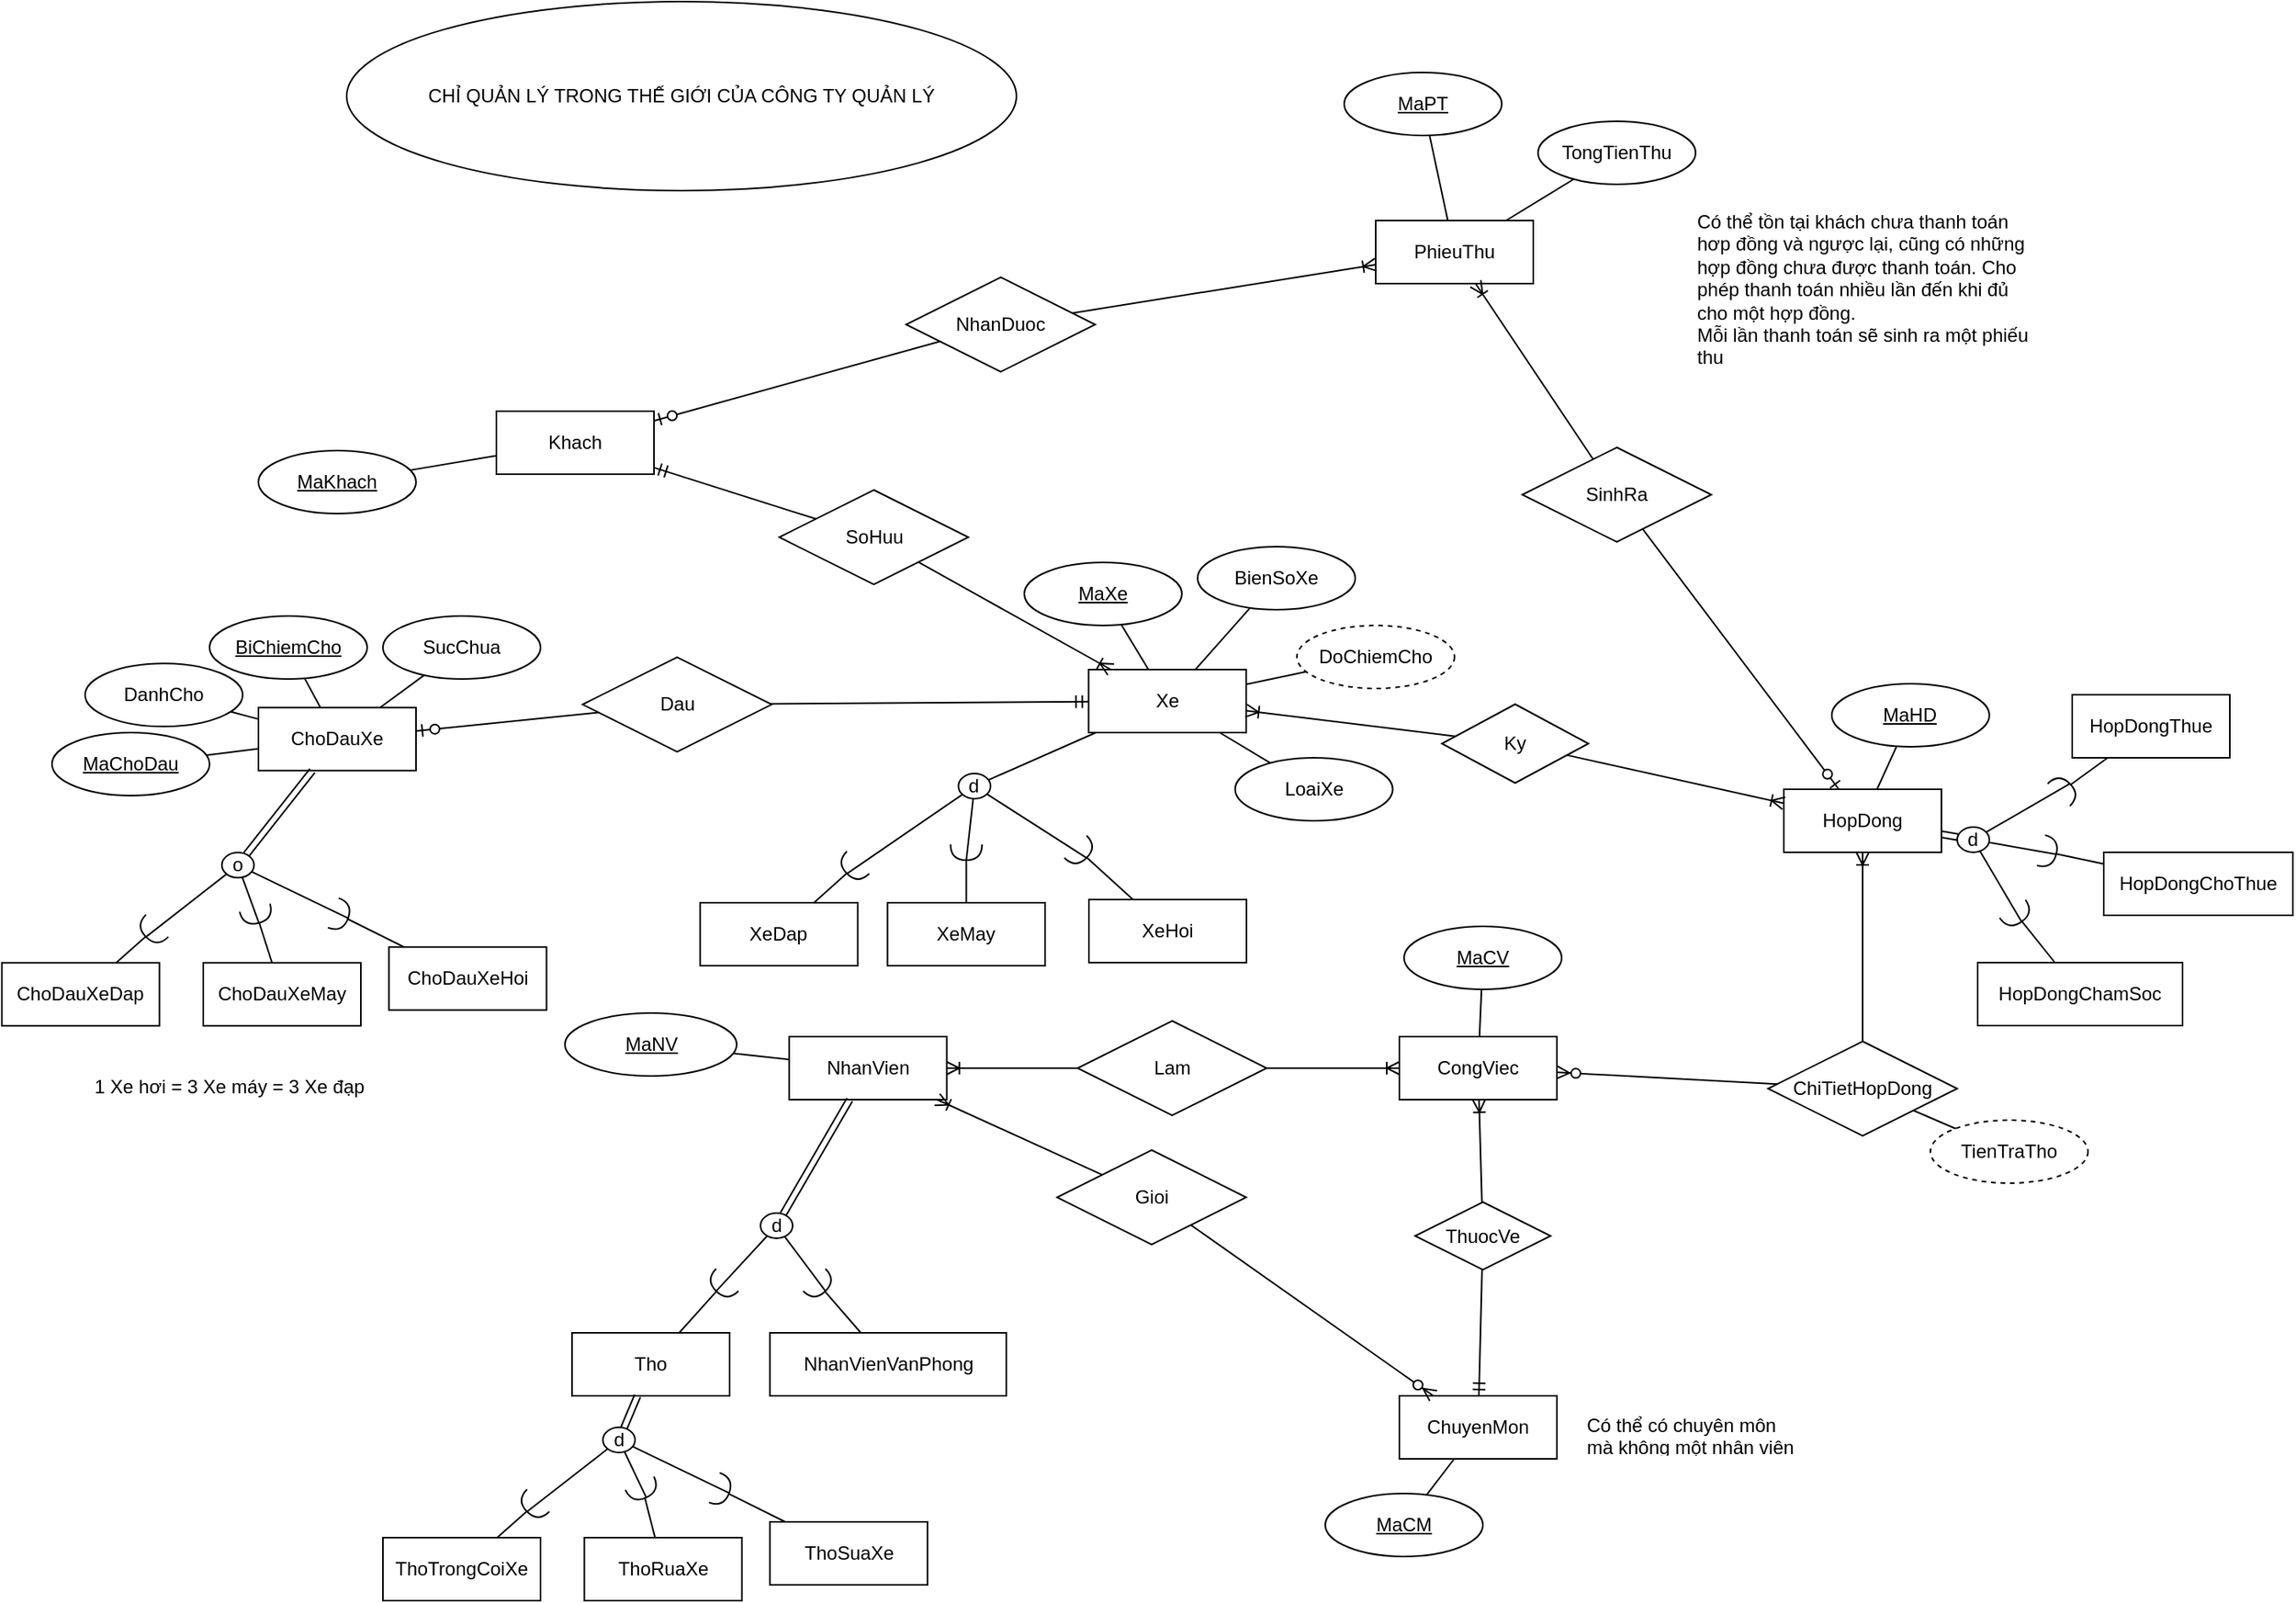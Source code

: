 <mxfile version="24.2.1" type="device" pages="3">
  <diagram name="Page-1" id="IDzEECTylu6jcxXA_AYi">
    <mxGraphModel dx="1850" dy="922" grid="0" gridSize="10" guides="1" tooltips="1" connect="1" arrows="1" fold="1" page="0" pageScale="1" pageWidth="850" pageHeight="1100" math="0" shadow="0">
      <root>
        <mxCell id="0" />
        <mxCell id="1" parent="0" />
        <mxCell id="lmOX5iegprUitVx04BKG-1" value="Tho" style="whiteSpace=wrap;html=1;align=center;" parent="1" vertex="1">
          <mxGeometry x="-282" y="515" width="100" height="40" as="geometry" />
        </mxCell>
        <mxCell id="lmOX5iegprUitVx04BKG-2" value="Xe" style="whiteSpace=wrap;html=1;align=center;" parent="1" vertex="1">
          <mxGeometry x="45.8" y="94" width="100" height="40" as="geometry" />
        </mxCell>
        <mxCell id="lmOX5iegprUitVx04BKG-3" value="HopDong" style="whiteSpace=wrap;html=1;align=center;" parent="1" vertex="1">
          <mxGeometry x="487" y="170" width="100" height="40" as="geometry" />
        </mxCell>
        <mxCell id="lmOX5iegprUitVx04BKG-4" value="Khach" style="whiteSpace=wrap;html=1;align=center;" parent="1" vertex="1">
          <mxGeometry x="-330" y="-70" width="100" height="40" as="geometry" />
        </mxCell>
        <mxCell id="lmOX5iegprUitVx04BKG-5" value="CongViec" style="whiteSpace=wrap;html=1;align=center;" parent="1" vertex="1">
          <mxGeometry x="243" y="327" width="100" height="40" as="geometry" />
        </mxCell>
        <mxCell id="lmOX5iegprUitVx04BKG-6" value="ChuyenMon" style="whiteSpace=wrap;html=1;align=center;" parent="1" vertex="1">
          <mxGeometry x="243" y="555" width="100" height="40" as="geometry" />
        </mxCell>
        <mxCell id="lmOX5iegprUitVx04BKG-7" value="XeDap" style="whiteSpace=wrap;html=1;align=center;" parent="1" vertex="1">
          <mxGeometry x="-200.7" y="242" width="100" height="40" as="geometry" />
        </mxCell>
        <mxCell id="lmOX5iegprUitVx04BKG-8" value="XeMay" style="whiteSpace=wrap;html=1;align=center;" parent="1" vertex="1">
          <mxGeometry x="-81.8" y="242" width="100" height="40" as="geometry" />
        </mxCell>
        <mxCell id="lmOX5iegprUitVx04BKG-9" value="XeHoi" style="whiteSpace=wrap;html=1;align=center;" parent="1" vertex="1">
          <mxGeometry x="46" y="240" width="100" height="40" as="geometry" />
        </mxCell>
        <mxCell id="lmOX5iegprUitVx04BKG-10" value="ThoSuaXe" style="whiteSpace=wrap;html=1;align=center;" parent="1" vertex="1">
          <mxGeometry x="-156.4" y="635" width="100" height="40" as="geometry" />
        </mxCell>
        <mxCell id="lmOX5iegprUitVx04BKG-11" value="ThoRuaXe" style="whiteSpace=wrap;html=1;align=center;" parent="1" vertex="1">
          <mxGeometry x="-274.2" y="645" width="100" height="40" as="geometry" />
        </mxCell>
        <mxCell id="lmOX5iegprUitVx04BKG-12" value="ThoTrongCoiXe" style="whiteSpace=wrap;html=1;align=center;" parent="1" vertex="1">
          <mxGeometry x="-402" y="645" width="100" height="40" as="geometry" />
        </mxCell>
        <mxCell id="lmOX5iegprUitVx04BKG-13" value="NhanVienVanPhong" style="whiteSpace=wrap;html=1;align=center;" parent="1" vertex="1">
          <mxGeometry x="-156.4" y="515" width="150" height="40" as="geometry" />
        </mxCell>
        <mxCell id="lmOX5iegprUitVx04BKG-14" value="NhanVien" style="whiteSpace=wrap;html=1;align=center;" parent="1" vertex="1">
          <mxGeometry x="-144.2" y="327" width="100" height="40" as="geometry" />
        </mxCell>
        <mxCell id="lmOX5iegprUitVx04BKG-26" value="HopDongChamSoc" style="whiteSpace=wrap;html=1;align=center;" parent="1" vertex="1">
          <mxGeometry x="610" y="280" width="130" height="40" as="geometry" />
        </mxCell>
        <mxCell id="lmOX5iegprUitVx04BKG-27" value="HopDongThue" style="whiteSpace=wrap;html=1;align=center;" parent="1" vertex="1">
          <mxGeometry x="670" y="110" width="100" height="40" as="geometry" />
        </mxCell>
        <mxCell id="lmOX5iegprUitVx04BKG-28" value="HopDongChoThue" style="whiteSpace=wrap;html=1;align=center;" parent="1" vertex="1">
          <mxGeometry x="690" y="210" width="120" height="40" as="geometry" />
        </mxCell>
        <mxCell id="lmOX5iegprUitVx04BKG-80" value="" style="endArrow=none;html=1;rounded=0;exitX=1;exitY=0.5;exitDx=0;exitDy=0;exitPerimeter=0;" parent="1" source="lmOX5iegprUitVx04BKG-85" target="lmOX5iegprUitVx04BKG-81" edge="1">
          <mxGeometry relative="1" as="geometry">
            <mxPoint x="-228.4" y="618" as="sourcePoint" />
            <mxPoint x="-121.4" y="389" as="targetPoint" />
          </mxGeometry>
        </mxCell>
        <mxCell id="lmOX5iegprUitVx04BKG-81" value="d" style="ellipse;whiteSpace=wrap;html=1;align=center;" parent="1" vertex="1">
          <mxGeometry x="-162.4" y="439" width="20.4" height="16" as="geometry" />
        </mxCell>
        <mxCell id="lmOX5iegprUitVx04BKG-82" value="" style="endArrow=none;html=1;rounded=0;exitX=1;exitY=0.5;exitDx=0;exitDy=0;exitPerimeter=0;" parent="1" source="lmOX5iegprUitVx04BKG-87" target="lmOX5iegprUitVx04BKG-81" edge="1">
          <mxGeometry relative="1" as="geometry">
            <mxPoint x="-185.4" y="519" as="sourcePoint" />
            <mxPoint x="-25.4" y="519" as="targetPoint" />
          </mxGeometry>
        </mxCell>
        <mxCell id="lmOX5iegprUitVx04BKG-84" value="" style="endArrow=none;html=1;rounded=0;" parent="1" source="lmOX5iegprUitVx04BKG-1" target="lmOX5iegprUitVx04BKG-85" edge="1">
          <mxGeometry relative="1" as="geometry">
            <mxPoint x="-252.996" y="526" as="sourcePoint" />
            <mxPoint x="-157.4" y="458" as="targetPoint" />
          </mxGeometry>
        </mxCell>
        <mxCell id="lmOX5iegprUitVx04BKG-85" value="" style="shape=requiredInterface;html=1;verticalLabelPosition=bottom;sketch=0;rotation=135;" parent="1" vertex="1">
          <mxGeometry x="-192.0" y="475" width="10" height="20" as="geometry" />
        </mxCell>
        <mxCell id="lmOX5iegprUitVx04BKG-86" value="" style="endArrow=none;html=1;rounded=0;" parent="1" source="lmOX5iegprUitVx04BKG-13" target="lmOX5iegprUitVx04BKG-87" edge="1">
          <mxGeometry relative="1" as="geometry">
            <mxPoint x="-142.677" y="535" as="sourcePoint" />
            <mxPoint x="-147.4" y="459" as="targetPoint" />
          </mxGeometry>
        </mxCell>
        <mxCell id="lmOX5iegprUitVx04BKG-87" value="" style="shape=requiredInterface;html=1;verticalLabelPosition=bottom;sketch=0;rotation=45;" parent="1" vertex="1">
          <mxGeometry x="-129.7" y="475" width="10" height="20" as="geometry" />
        </mxCell>
        <mxCell id="lmOX5iegprUitVx04BKG-90" value="" style="shape=link;html=1;rounded=0;" parent="1" source="lmOX5iegprUitVx04BKG-14" target="lmOX5iegprUitVx04BKG-81" edge="1">
          <mxGeometry relative="1" as="geometry">
            <mxPoint x="135.8" y="532" as="sourcePoint" />
            <mxPoint x="295.8" y="532" as="targetPoint" />
          </mxGeometry>
        </mxCell>
        <mxCell id="lmOX5iegprUitVx04BKG-91" value="" style="resizable=0;html=1;whiteSpace=wrap;align=right;verticalAlign=bottom;" parent="lmOX5iegprUitVx04BKG-90" connectable="0" vertex="1">
          <mxGeometry x="1" relative="1" as="geometry" />
        </mxCell>
        <mxCell id="lmOX5iegprUitVx04BKG-92" value="" style="endArrow=none;html=1;rounded=0;exitX=1;exitY=0.5;exitDx=0;exitDy=0;exitPerimeter=0;" parent="1" source="lmOX5iegprUitVx04BKG-96" target="lmOX5iegprUitVx04BKG-93" edge="1">
          <mxGeometry relative="1" as="geometry">
            <mxPoint x="-435.4" y="688" as="sourcePoint" />
            <mxPoint x="-328.4" y="459" as="targetPoint" />
          </mxGeometry>
        </mxCell>
        <mxCell id="lmOX5iegprUitVx04BKG-93" value="d" style="ellipse;whiteSpace=wrap;html=1;align=center;" parent="1" vertex="1">
          <mxGeometry x="-262.4" y="575" width="20.4" height="16" as="geometry" />
        </mxCell>
        <mxCell id="lmOX5iegprUitVx04BKG-94" value="" style="endArrow=none;html=1;rounded=0;exitX=1;exitY=0.5;exitDx=0;exitDy=0;exitPerimeter=0;" parent="1" source="lmOX5iegprUitVx04BKG-98" target="lmOX5iegprUitVx04BKG-93" edge="1">
          <mxGeometry relative="1" as="geometry">
            <mxPoint x="-392.4" y="589" as="sourcePoint" />
            <mxPoint x="-232.4" y="589" as="targetPoint" />
          </mxGeometry>
        </mxCell>
        <mxCell id="lmOX5iegprUitVx04BKG-95" value="" style="endArrow=none;html=1;rounded=0;" parent="1" source="lmOX5iegprUitVx04BKG-12" target="lmOX5iegprUitVx04BKG-96" edge="1">
          <mxGeometry relative="1" as="geometry">
            <mxPoint x="-424" y="585" as="sourcePoint" />
            <mxPoint x="-364.4" y="528" as="targetPoint" />
          </mxGeometry>
        </mxCell>
        <mxCell id="lmOX5iegprUitVx04BKG-96" value="" style="shape=requiredInterface;html=1;verticalLabelPosition=bottom;sketch=0;rotation=135;" parent="1" vertex="1">
          <mxGeometry x="-312.0" y="615" width="10" height="20" as="geometry" />
        </mxCell>
        <mxCell id="lmOX5iegprUitVx04BKG-97" value="" style="endArrow=none;html=1;rounded=0;" parent="1" source="lmOX5iegprUitVx04BKG-11" target="lmOX5iegprUitVx04BKG-98" edge="1">
          <mxGeometry relative="1" as="geometry">
            <mxPoint x="-272" y="585" as="sourcePoint" />
            <mxPoint x="-354.4" y="529" as="targetPoint" />
          </mxGeometry>
        </mxCell>
        <mxCell id="lmOX5iegprUitVx04BKG-98" value="" style="shape=requiredInterface;html=1;verticalLabelPosition=bottom;sketch=0;rotation=65;" parent="1" vertex="1">
          <mxGeometry x="-242" y="605" width="10" height="20" as="geometry" />
        </mxCell>
        <mxCell id="lmOX5iegprUitVx04BKG-99" value="" style="shape=link;html=1;rounded=0;" parent="1" source="lmOX5iegprUitVx04BKG-1" target="lmOX5iegprUitVx04BKG-93" edge="1">
          <mxGeometry relative="1" as="geometry">
            <mxPoint x="-384" y="485" as="sourcePoint" />
            <mxPoint x="-149" y="565" as="targetPoint" />
          </mxGeometry>
        </mxCell>
        <mxCell id="lmOX5iegprUitVx04BKG-100" value="" style="resizable=0;html=1;whiteSpace=wrap;align=right;verticalAlign=bottom;" parent="lmOX5iegprUitVx04BKG-99" connectable="0" vertex="1">
          <mxGeometry x="1" relative="1" as="geometry" />
        </mxCell>
        <mxCell id="lmOX5iegprUitVx04BKG-101" value="" style="endArrow=none;html=1;rounded=0;exitX=1;exitY=0.5;exitDx=0;exitDy=0;exitPerimeter=0;" parent="1" source="lmOX5iegprUitVx04BKG-103" target="lmOX5iegprUitVx04BKG-93" edge="1">
          <mxGeometry relative="1" as="geometry">
            <mxPoint x="-382.4" y="472" as="sourcePoint" />
            <mxPoint x="-341" y="405" as="targetPoint" />
          </mxGeometry>
        </mxCell>
        <mxCell id="lmOX5iegprUitVx04BKG-102" value="" style="endArrow=none;html=1;rounded=0;" parent="1" source="lmOX5iegprUitVx04BKG-10" target="lmOX5iegprUitVx04BKG-103" edge="1">
          <mxGeometry relative="1" as="geometry">
            <mxPoint x="-262" y="468" as="sourcePoint" />
            <mxPoint x="-344.4" y="412" as="targetPoint" />
          </mxGeometry>
        </mxCell>
        <mxCell id="lmOX5iegprUitVx04BKG-103" value="" style="shape=requiredInterface;html=1;verticalLabelPosition=bottom;sketch=0;rotation=20;" parent="1" vertex="1">
          <mxGeometry x="-192" y="605" width="10" height="20" as="geometry" />
        </mxCell>
        <mxCell id="lmOX5iegprUitVx04BKG-106" value="" style="endArrow=none;html=1;rounded=0;exitX=1;exitY=0.5;exitDx=0;exitDy=0;exitPerimeter=0;" parent="1" source="lmOX5iegprUitVx04BKG-110" target="lmOX5iegprUitVx04BKG-107" edge="1">
          <mxGeometry relative="1" as="geometry">
            <mxPoint x="463.6" y="143" as="sourcePoint" />
            <mxPoint x="570.6" y="-86" as="targetPoint" />
          </mxGeometry>
        </mxCell>
        <mxCell id="lmOX5iegprUitVx04BKG-107" value="d" style="ellipse;whiteSpace=wrap;html=1;align=center;" parent="1" vertex="1">
          <mxGeometry x="597" y="194" width="20.4" height="16" as="geometry" />
        </mxCell>
        <mxCell id="lmOX5iegprUitVx04BKG-108" value="" style="endArrow=none;html=1;rounded=0;exitX=1;exitY=0.5;exitDx=0;exitDy=0;exitPerimeter=0;" parent="1" source="lmOX5iegprUitVx04BKG-112" target="lmOX5iegprUitVx04BKG-107" edge="1">
          <mxGeometry relative="1" as="geometry">
            <mxPoint x="506.6" y="44" as="sourcePoint" />
            <mxPoint x="666.6" y="44" as="targetPoint" />
          </mxGeometry>
        </mxCell>
        <mxCell id="lmOX5iegprUitVx04BKG-109" value="" style="endArrow=none;html=1;rounded=0;" parent="1" source="lmOX5iegprUitVx04BKG-26" target="lmOX5iegprUitVx04BKG-110" edge="1">
          <mxGeometry relative="1" as="geometry">
            <mxPoint x="570" y="100" as="sourcePoint" />
            <mxPoint x="534.6" y="-17" as="targetPoint" />
          </mxGeometry>
        </mxCell>
        <mxCell id="lmOX5iegprUitVx04BKG-110" value="" style="shape=requiredInterface;html=1;verticalLabelPosition=bottom;sketch=0;rotation=55;" parent="1" vertex="1">
          <mxGeometry x="630" y="240" width="10" height="20" as="geometry" />
        </mxCell>
        <mxCell id="lmOX5iegprUitVx04BKG-111" value="" style="endArrow=none;html=1;rounded=0;" parent="1" source="lmOX5iegprUitVx04BKG-28" target="lmOX5iegprUitVx04BKG-112" edge="1">
          <mxGeometry relative="1" as="geometry">
            <mxPoint x="675" y="110" as="sourcePoint" />
            <mxPoint x="544.6" y="-16" as="targetPoint" />
          </mxGeometry>
        </mxCell>
        <mxCell id="lmOX5iegprUitVx04BKG-112" value="" style="shape=requiredInterface;html=1;verticalLabelPosition=bottom;sketch=0;rotation=15;" parent="1" vertex="1">
          <mxGeometry x="650" y="200" width="10" height="20" as="geometry" />
        </mxCell>
        <mxCell id="lmOX5iegprUitVx04BKG-113" value="" style="shape=link;html=1;rounded=0;" parent="1" source="lmOX5iegprUitVx04BKG-3" target="lmOX5iegprUitVx04BKG-107" edge="1">
          <mxGeometry relative="1" as="geometry">
            <mxPoint x="659" y="10" as="sourcePoint" />
            <mxPoint x="750" y="20" as="targetPoint" />
          </mxGeometry>
        </mxCell>
        <mxCell id="lmOX5iegprUitVx04BKG-114" value="" style="resizable=0;html=1;whiteSpace=wrap;align=right;verticalAlign=bottom;" parent="lmOX5iegprUitVx04BKG-113" connectable="0" vertex="1">
          <mxGeometry x="1" relative="1" as="geometry" />
        </mxCell>
        <mxCell id="lmOX5iegprUitVx04BKG-115" value="" style="endArrow=none;html=1;rounded=0;exitX=1;exitY=0.5;exitDx=0;exitDy=0;exitPerimeter=0;" parent="1" source="lmOX5iegprUitVx04BKG-117" target="lmOX5iegprUitVx04BKG-107" edge="1">
          <mxGeometry relative="1" as="geometry">
            <mxPoint x="516.6" y="-73" as="sourcePoint" />
            <mxPoint x="558" y="-140" as="targetPoint" />
          </mxGeometry>
        </mxCell>
        <mxCell id="lmOX5iegprUitVx04BKG-116" value="" style="endArrow=none;html=1;rounded=0;" parent="1" source="lmOX5iegprUitVx04BKG-27" target="lmOX5iegprUitVx04BKG-117" edge="1">
          <mxGeometry relative="1" as="geometry">
            <mxPoint x="775" y="90" as="sourcePoint" />
            <mxPoint x="554.6" y="-133" as="targetPoint" />
          </mxGeometry>
        </mxCell>
        <mxCell id="lmOX5iegprUitVx04BKG-117" value="" style="shape=requiredInterface;html=1;verticalLabelPosition=bottom;sketch=0;rotation=-45;" parent="1" vertex="1">
          <mxGeometry x="660" y="160" width="10" height="20" as="geometry" />
        </mxCell>
        <mxCell id="lmOX5iegprUitVx04BKG-118" value="" style="endArrow=none;html=1;rounded=0;exitX=1;exitY=0.5;exitDx=0;exitDy=0;exitPerimeter=0;" parent="1" source="lmOX5iegprUitVx04BKG-122" target="lmOX5iegprUitVx04BKG-119" edge="1">
          <mxGeometry relative="1" as="geometry">
            <mxPoint x="-229.8" y="263" as="sourcePoint" />
            <mxPoint x="-122.8" y="34" as="targetPoint" />
          </mxGeometry>
        </mxCell>
        <mxCell id="lmOX5iegprUitVx04BKG-119" value="d" style="ellipse;whiteSpace=wrap;html=1;align=center;" parent="1" vertex="1">
          <mxGeometry x="-36.8" y="160" width="20.4" height="16" as="geometry" />
        </mxCell>
        <mxCell id="lmOX5iegprUitVx04BKG-120" value="" style="endArrow=none;html=1;rounded=0;exitX=1;exitY=0.5;exitDx=0;exitDy=0;exitPerimeter=0;" parent="1" source="lmOX5iegprUitVx04BKG-124" target="lmOX5iegprUitVx04BKG-119" edge="1">
          <mxGeometry relative="1" as="geometry">
            <mxPoint x="-186.8" y="164" as="sourcePoint" />
            <mxPoint x="-26.8" y="164" as="targetPoint" />
          </mxGeometry>
        </mxCell>
        <mxCell id="lmOX5iegprUitVx04BKG-121" value="" style="endArrow=none;html=1;rounded=0;" parent="1" source="lmOX5iegprUitVx04BKG-7" target="lmOX5iegprUitVx04BKG-122" edge="1">
          <mxGeometry relative="1" as="geometry">
            <mxPoint x="-123.4" y="220" as="sourcePoint" />
            <mxPoint x="-158.8" y="103" as="targetPoint" />
          </mxGeometry>
        </mxCell>
        <mxCell id="lmOX5iegprUitVx04BKG-122" value="" style="shape=requiredInterface;html=1;verticalLabelPosition=bottom;sketch=0;rotation=135;" parent="1" vertex="1">
          <mxGeometry x="-109" y="210" width="10" height="20" as="geometry" />
        </mxCell>
        <mxCell id="lmOX5iegprUitVx04BKG-123" value="" style="endArrow=none;html=1;rounded=0;" parent="1" source="lmOX5iegprUitVx04BKG-8" target="lmOX5iegprUitVx04BKG-124" edge="1">
          <mxGeometry relative="1" as="geometry">
            <mxPoint x="-18.4" y="230" as="sourcePoint" />
            <mxPoint x="-148.8" y="104" as="targetPoint" />
          </mxGeometry>
        </mxCell>
        <mxCell id="lmOX5iegprUitVx04BKG-124" value="" style="shape=requiredInterface;html=1;verticalLabelPosition=bottom;sketch=0;rotation=90;" parent="1" vertex="1">
          <mxGeometry x="-36.8" y="200" width="10" height="20" as="geometry" />
        </mxCell>
        <mxCell id="lmOX5iegprUitVx04BKG-127" value="" style="endArrow=none;html=1;rounded=0;exitX=1;exitY=0.5;exitDx=0;exitDy=0;exitPerimeter=0;" parent="1" source="lmOX5iegprUitVx04BKG-129" target="lmOX5iegprUitVx04BKG-119" edge="1">
          <mxGeometry relative="1" as="geometry">
            <mxPoint x="-176.8" y="47" as="sourcePoint" />
            <mxPoint x="-135.4" y="-20" as="targetPoint" />
          </mxGeometry>
        </mxCell>
        <mxCell id="lmOX5iegprUitVx04BKG-128" value="" style="endArrow=none;html=1;rounded=0;" parent="1" source="lmOX5iegprUitVx04BKG-9" target="lmOX5iegprUitVx04BKG-129" edge="1">
          <mxGeometry relative="1" as="geometry">
            <mxPoint x="81.6" y="210" as="sourcePoint" />
            <mxPoint x="-138.8" y="-13" as="targetPoint" />
          </mxGeometry>
        </mxCell>
        <mxCell id="lmOX5iegprUitVx04BKG-129" value="" style="shape=requiredInterface;html=1;verticalLabelPosition=bottom;sketch=0;rotation=45;" parent="1" vertex="1">
          <mxGeometry x="36" y="200" width="10" height="20" as="geometry" />
        </mxCell>
        <mxCell id="lmOX5iegprUitVx04BKG-130" value="" style="endArrow=none;html=1;rounded=0;" parent="1" source="lmOX5iegprUitVx04BKG-119" target="lmOX5iegprUitVx04BKG-2" edge="1">
          <mxGeometry relative="1" as="geometry">
            <mxPoint x="264" y="10.15" as="sourcePoint" />
            <mxPoint x="83.6" y="112.996" as="targetPoint" />
          </mxGeometry>
        </mxCell>
        <mxCell id="lmOX5iegprUitVx04BKG-131" value="Ky" style="shape=rhombus;perimeter=rhombusPerimeter;whiteSpace=wrap;html=1;align=center;" parent="1" vertex="1">
          <mxGeometry x="270" y="116" width="93" height="50" as="geometry" />
        </mxCell>
        <mxCell id="lmOX5iegprUitVx04BKG-136" value="Lam" style="shape=rhombus;perimeter=rhombusPerimeter;whiteSpace=wrap;html=1;align=center;" parent="1" vertex="1">
          <mxGeometry x="38.8" y="317" width="120" height="60" as="geometry" />
        </mxCell>
        <mxCell id="lmOX5iegprUitVx04BKG-142" value="ChiTietHopDong" style="shape=rhombus;perimeter=rhombusPerimeter;whiteSpace=wrap;html=1;align=center;" parent="1" vertex="1">
          <mxGeometry x="477" y="330" width="120" height="60" as="geometry" />
        </mxCell>
        <mxCell id="lmOX5iegprUitVx04BKG-145" value="Gioi" style="shape=rhombus;perimeter=rhombusPerimeter;whiteSpace=wrap;html=1;align=center;" parent="1" vertex="1">
          <mxGeometry x="25.8" y="399" width="120" height="60" as="geometry" />
        </mxCell>
        <mxCell id="lmOX5iegprUitVx04BKG-150" value="SoHuu" style="shape=rhombus;perimeter=rhombusPerimeter;whiteSpace=wrap;html=1;align=center;" parent="1" vertex="1">
          <mxGeometry x="-150.5" y="-20" width="120" height="60" as="geometry" />
        </mxCell>
        <mxCell id="lmOX5iegprUitVx04BKG-158" value="" style="fontSize=12;html=1;endArrow=ERmandOne;rounded=0;" parent="1" source="lmOX5iegprUitVx04BKG-150" target="lmOX5iegprUitVx04BKG-4" edge="1">
          <mxGeometry width="100" height="100" relative="1" as="geometry">
            <mxPoint x="210" y="180" as="sourcePoint" />
            <mxPoint x="310" y="80" as="targetPoint" />
          </mxGeometry>
        </mxCell>
        <mxCell id="lmOX5iegprUitVx04BKG-159" value="" style="fontSize=12;html=1;endArrow=ERoneToMany;rounded=0;" parent="1" source="lmOX5iegprUitVx04BKG-150" target="lmOX5iegprUitVx04BKG-2" edge="1">
          <mxGeometry width="100" height="100" relative="1" as="geometry">
            <mxPoint x="210" y="180" as="sourcePoint" />
            <mxPoint x="310" y="80" as="targetPoint" />
          </mxGeometry>
        </mxCell>
        <mxCell id="lmOX5iegprUitVx04BKG-160" value="CHỈ QUẢN LÝ TRONG THẾ GIỚI CỦA CÔNG TY QUẢN LÝ" style="ellipse;whiteSpace=wrap;html=1;align=center;" parent="1" vertex="1">
          <mxGeometry x="-425" y="-330" width="425" height="120" as="geometry" />
        </mxCell>
        <mxCell id="lmOX5iegprUitVx04BKG-161" value="" style="fontSize=12;html=1;endArrow=ERoneToMany;rounded=0;" parent="1" source="lmOX5iegprUitVx04BKG-131" target="lmOX5iegprUitVx04BKG-2" edge="1">
          <mxGeometry width="100" height="100" relative="1" as="geometry">
            <mxPoint x="210" y="110" as="sourcePoint" />
            <mxPoint x="310" y="10" as="targetPoint" />
          </mxGeometry>
        </mxCell>
        <mxCell id="lmOX5iegprUitVx04BKG-162" value="" style="fontSize=12;html=1;endArrow=ERoneToMany;rounded=0;endFill=0;" parent="1" source="lmOX5iegprUitVx04BKG-131" target="lmOX5iegprUitVx04BKG-3" edge="1">
          <mxGeometry width="100" height="100" relative="1" as="geometry">
            <mxPoint x="210" y="110" as="sourcePoint" />
            <mxPoint x="310" y="10" as="targetPoint" />
          </mxGeometry>
        </mxCell>
        <mxCell id="lmOX5iegprUitVx04BKG-167" value="" style="fontSize=12;html=1;endArrow=ERoneToMany;rounded=0;" parent="1" source="lmOX5iegprUitVx04BKG-136" target="lmOX5iegprUitVx04BKG-14" edge="1">
          <mxGeometry width="100" height="100" relative="1" as="geometry">
            <mxPoint x="95.8" y="389" as="sourcePoint" />
            <mxPoint x="195.8" y="289" as="targetPoint" />
          </mxGeometry>
        </mxCell>
        <mxCell id="lmOX5iegprUitVx04BKG-168" value="" style="fontSize=12;html=1;endArrow=ERoneToMany;rounded=0;" parent="1" source="lmOX5iegprUitVx04BKG-136" target="lmOX5iegprUitVx04BKG-5" edge="1">
          <mxGeometry width="100" height="100" relative="1" as="geometry">
            <mxPoint x="95.8" y="399" as="sourcePoint" />
            <mxPoint x="195.8" y="299" as="targetPoint" />
          </mxGeometry>
        </mxCell>
        <mxCell id="lmOX5iegprUitVx04BKG-169" value="" style="fontSize=12;html=1;endArrow=ERoneToMany;rounded=0;" parent="1" source="lmOX5iegprUitVx04BKG-145" target="lmOX5iegprUitVx04BKG-14" edge="1">
          <mxGeometry width="100" height="100" relative="1" as="geometry">
            <mxPoint x="48.8" y="357" as="sourcePoint" />
            <mxPoint x="-34.2" y="357" as="targetPoint" />
          </mxGeometry>
        </mxCell>
        <mxCell id="lmOX5iegprUitVx04BKG-170" value="" style="fontSize=12;html=1;endArrow=ERzeroToMany;endFill=1;rounded=0;" parent="1" source="lmOX5iegprUitVx04BKG-145" target="lmOX5iegprUitVx04BKG-6" edge="1">
          <mxGeometry width="100" height="100" relative="1" as="geometry">
            <mxPoint x="105.8" y="399" as="sourcePoint" />
            <mxPoint x="205.8" y="299" as="targetPoint" />
          </mxGeometry>
        </mxCell>
        <mxCell id="lmOX5iegprUitVx04BKG-171" value="Có thể có chuyên môn mà không một nhân viên nào có" style="text;strokeColor=none;fillColor=none;spacingLeft=4;spacingRight=4;overflow=hidden;rotatable=0;points=[[0,0.5],[1,0.5]];portConstraint=eastwest;fontSize=12;whiteSpace=wrap;html=1;" parent="1" vertex="1">
          <mxGeometry x="356" y="560" width="150" height="30" as="geometry" />
        </mxCell>
        <mxCell id="lmOX5iegprUitVx04BKG-172" value="Có thể tồn tại khách chưa thanh toán hơp đồng và ngược lại, cũng có những hợp đồng chưa được thanh toán. Cho phép thanh toán nhiều lần đến khi đủ cho một hợp đồng.&lt;div&gt;Mỗi lần thanh toán sẽ sinh ra một phiếu thu&lt;/div&gt;" style="text;strokeColor=none;fillColor=none;spacingLeft=4;spacingRight=4;overflow=hidden;rotatable=0;points=[[0,0.5],[1,0.5]];portConstraint=eastwest;fontSize=12;whiteSpace=wrap;html=1;" parent="1" vertex="1">
          <mxGeometry x="426" y="-204" width="224" height="147" as="geometry" />
        </mxCell>
        <mxCell id="lmOX5iegprUitVx04BKG-179" value="" style="fontSize=12;html=1;endArrow=ERzeroToMany;endFill=1;rounded=0;" parent="1" source="lmOX5iegprUitVx04BKG-142" target="lmOX5iegprUitVx04BKG-5" edge="1">
          <mxGeometry width="100" height="100" relative="1" as="geometry">
            <mxPoint x="71" y="345" as="sourcePoint" />
            <mxPoint x="178" y="299" as="targetPoint" />
          </mxGeometry>
        </mxCell>
        <mxCell id="lmOX5iegprUitVx04BKG-180" value="" style="fontSize=12;html=1;endArrow=ERoneToMany;rounded=0;" parent="1" source="lmOX5iegprUitVx04BKG-142" target="lmOX5iegprUitVx04BKG-3" edge="1">
          <mxGeometry width="100" height="100" relative="1" as="geometry">
            <mxPoint x="71" y="345" as="sourcePoint" />
            <mxPoint x="171" y="245" as="targetPoint" />
          </mxGeometry>
        </mxCell>
        <mxCell id="lmOX5iegprUitVx04BKG-181" value="MaKhach" style="ellipse;whiteSpace=wrap;html=1;align=center;fontStyle=4;" parent="1" vertex="1">
          <mxGeometry x="-481" y="-45" width="100" height="40" as="geometry" />
        </mxCell>
        <mxCell id="lmOX5iegprUitVx04BKG-183" value="" style="endArrow=none;html=1;rounded=0;" parent="1" source="lmOX5iegprUitVx04BKG-181" target="lmOX5iegprUitVx04BKG-4" edge="1">
          <mxGeometry relative="1" as="geometry">
            <mxPoint x="-430" y="11" as="sourcePoint" />
            <mxPoint x="201" y="295" as="targetPoint" />
          </mxGeometry>
        </mxCell>
        <mxCell id="lmOX5iegprUitVx04BKG-184" value="TongTienThu" style="ellipse;whiteSpace=wrap;html=1;align=center;" parent="1" vertex="1">
          <mxGeometry x="331" y="-254" width="100" height="40" as="geometry" />
        </mxCell>
        <mxCell id="lmOX5iegprUitVx04BKG-185" value="" style="endArrow=none;html=1;rounded=0;" parent="1" source="lmOX5iegprUitVx04BKG-201" target="lmOX5iegprUitVx04BKG-184" edge="1">
          <mxGeometry relative="1" as="geometry">
            <mxPoint x="806" y="-106" as="sourcePoint" />
            <mxPoint x="966" y="-106" as="targetPoint" />
          </mxGeometry>
        </mxCell>
        <mxCell id="lmOX5iegprUitVx04BKG-186" value="TienTraTho" style="ellipse;whiteSpace=wrap;html=1;align=center;dashed=1;" parent="1" vertex="1">
          <mxGeometry x="580" y="380" width="100" height="40" as="geometry" />
        </mxCell>
        <mxCell id="lmOX5iegprUitVx04BKG-187" value="" style="endArrow=none;html=1;rounded=0;" parent="1" source="lmOX5iegprUitVx04BKG-142" target="lmOX5iegprUitVx04BKG-186" edge="1">
          <mxGeometry relative="1" as="geometry">
            <mxPoint x="41" y="295" as="sourcePoint" />
            <mxPoint x="201" y="295" as="targetPoint" />
          </mxGeometry>
        </mxCell>
        <mxCell id="lmOX5iegprUitVx04BKG-188" value="MaNV" style="ellipse;whiteSpace=wrap;html=1;align=center;fontStyle=4" parent="1" vertex="1">
          <mxGeometry x="-286.5" y="312" width="109" height="40" as="geometry" />
        </mxCell>
        <mxCell id="lmOX5iegprUitVx04BKG-189" value="" style="endArrow=none;html=1;rounded=0;" parent="1" source="lmOX5iegprUitVx04BKG-188" target="lmOX5iegprUitVx04BKG-14" edge="1">
          <mxGeometry relative="1" as="geometry">
            <mxPoint x="41" y="295" as="sourcePoint" />
            <mxPoint x="201" y="295" as="targetPoint" />
          </mxGeometry>
        </mxCell>
        <mxCell id="lmOX5iegprUitVx04BKG-190" value="MaXe" style="ellipse;whiteSpace=wrap;html=1;align=center;fontStyle=4;" parent="1" vertex="1">
          <mxGeometry x="5.0" y="26" width="100" height="40" as="geometry" />
        </mxCell>
        <mxCell id="lmOX5iegprUitVx04BKG-192" value="" style="endArrow=none;html=1;rounded=0;" parent="1" source="lmOX5iegprUitVx04BKG-190" target="lmOX5iegprUitVx04BKG-2" edge="1">
          <mxGeometry relative="1" as="geometry">
            <mxPoint x="41" y="295" as="sourcePoint" />
            <mxPoint x="201" y="295" as="targetPoint" />
          </mxGeometry>
        </mxCell>
        <mxCell id="lmOX5iegprUitVx04BKG-193" value="" style="endArrow=none;html=1;rounded=0;" parent="1" source="lmOX5iegprUitVx04BKG-2" target="xj7sImhzJxMky1cZu01J-1" edge="1">
          <mxGeometry relative="1" as="geometry">
            <mxPoint x="41" y="295" as="sourcePoint" />
            <mxPoint x="141.602" y="61.894" as="targetPoint" />
          </mxGeometry>
        </mxCell>
        <mxCell id="lmOX5iegprUitVx04BKG-194" value="MaHD" style="ellipse;whiteSpace=wrap;html=1;align=center;fontStyle=4;" parent="1" vertex="1">
          <mxGeometry x="517.4" y="103" width="100" height="40" as="geometry" />
        </mxCell>
        <mxCell id="lmOX5iegprUitVx04BKG-195" value="" style="endArrow=none;html=1;rounded=0;" parent="1" source="lmOX5iegprUitVx04BKG-3" target="lmOX5iegprUitVx04BKG-194" edge="1">
          <mxGeometry relative="1" as="geometry">
            <mxPoint x="41" y="295" as="sourcePoint" />
            <mxPoint x="201" y="295" as="targetPoint" />
          </mxGeometry>
        </mxCell>
        <mxCell id="lmOX5iegprUitVx04BKG-196" value="MaCV" style="ellipse;whiteSpace=wrap;html=1;align=center;fontStyle=4;" parent="1" vertex="1">
          <mxGeometry x="246" y="257" width="100" height="40" as="geometry" />
        </mxCell>
        <mxCell id="lmOX5iegprUitVx04BKG-197" value="" style="endArrow=none;html=1;rounded=0;" parent="1" source="lmOX5iegprUitVx04BKG-5" target="lmOX5iegprUitVx04BKG-196" edge="1">
          <mxGeometry relative="1" as="geometry">
            <mxPoint x="41" y="295" as="sourcePoint" />
            <mxPoint x="201" y="295" as="targetPoint" />
          </mxGeometry>
        </mxCell>
        <mxCell id="lmOX5iegprUitVx04BKG-199" value="MaCM" style="ellipse;whiteSpace=wrap;html=1;align=center;fontStyle=4;" parent="1" vertex="1">
          <mxGeometry x="196" y="617" width="100" height="40" as="geometry" />
        </mxCell>
        <mxCell id="lmOX5iegprUitVx04BKG-200" value="" style="endArrow=none;html=1;rounded=0;" parent="1" source="lmOX5iegprUitVx04BKG-199" target="lmOX5iegprUitVx04BKG-6" edge="1">
          <mxGeometry relative="1" as="geometry">
            <mxPoint x="41" y="295" as="sourcePoint" />
            <mxPoint x="201" y="295" as="targetPoint" />
          </mxGeometry>
        </mxCell>
        <mxCell id="lmOX5iegprUitVx04BKG-201" value="PhieuThu" style="whiteSpace=wrap;html=1;align=center;" parent="1" vertex="1">
          <mxGeometry x="228" y="-191" width="100" height="40" as="geometry" />
        </mxCell>
        <mxCell id="lmOX5iegprUitVx04BKG-202" value="MaPT" style="ellipse;whiteSpace=wrap;html=1;align=center;fontStyle=4;" parent="1" vertex="1">
          <mxGeometry x="208" y="-285" width="100" height="40" as="geometry" />
        </mxCell>
        <mxCell id="lmOX5iegprUitVx04BKG-203" value="" style="endArrow=none;html=1;rounded=0;" parent="1" source="lmOX5iegprUitVx04BKG-202" target="lmOX5iegprUitVx04BKG-201" edge="1">
          <mxGeometry relative="1" as="geometry">
            <mxPoint x="806" y="-106" as="sourcePoint" />
            <mxPoint x="966" y="-106" as="targetPoint" />
          </mxGeometry>
        </mxCell>
        <mxCell id="lmOX5iegprUitVx04BKG-204" value="NhanDuoc" style="shape=rhombus;perimeter=rhombusPerimeter;whiteSpace=wrap;html=1;align=center;" parent="1" vertex="1">
          <mxGeometry x="-70" y="-155" width="120" height="60" as="geometry" />
        </mxCell>
        <mxCell id="lmOX5iegprUitVx04BKG-205" value="SinhRa" style="shape=rhombus;perimeter=rhombusPerimeter;whiteSpace=wrap;html=1;align=center;" parent="1" vertex="1">
          <mxGeometry x="321" y="-47" width="120" height="60" as="geometry" />
        </mxCell>
        <mxCell id="lmOX5iegprUitVx04BKG-206" value="" style="fontSize=12;html=1;endArrow=ERzeroToOne;endFill=1;rounded=0;" parent="1" source="lmOX5iegprUitVx04BKG-204" target="lmOX5iegprUitVx04BKG-4" edge="1">
          <mxGeometry width="100" height="100" relative="1" as="geometry">
            <mxPoint x="71" y="-83" as="sourcePoint" />
            <mxPoint x="171" y="-183" as="targetPoint" />
          </mxGeometry>
        </mxCell>
        <mxCell id="lmOX5iegprUitVx04BKG-207" value="" style="fontSize=12;html=1;endArrow=ERoneToMany;rounded=0;" parent="1" source="lmOX5iegprUitVx04BKG-204" target="lmOX5iegprUitVx04BKG-201" edge="1">
          <mxGeometry width="100" height="100" relative="1" as="geometry">
            <mxPoint x="71" y="-83" as="sourcePoint" />
            <mxPoint x="171" y="-183" as="targetPoint" />
          </mxGeometry>
        </mxCell>
        <mxCell id="lmOX5iegprUitVx04BKG-208" value="" style="fontSize=12;html=1;endArrow=ERzeroToOne;endFill=1;rounded=0;" parent="1" source="lmOX5iegprUitVx04BKG-205" target="lmOX5iegprUitVx04BKG-3" edge="1">
          <mxGeometry width="100" height="100" relative="1" as="geometry">
            <mxPoint x="71" y="-83" as="sourcePoint" />
            <mxPoint x="171" y="-183" as="targetPoint" />
          </mxGeometry>
        </mxCell>
        <mxCell id="lmOX5iegprUitVx04BKG-209" value="" style="fontSize=12;html=1;endArrow=ERoneToMany;rounded=0;" parent="1" source="lmOX5iegprUitVx04BKG-205" target="lmOX5iegprUitVx04BKG-201" edge="1">
          <mxGeometry width="100" height="100" relative="1" as="geometry">
            <mxPoint x="71" y="-83" as="sourcePoint" />
            <mxPoint x="171" y="-183" as="targetPoint" />
          </mxGeometry>
        </mxCell>
        <mxCell id="lmOX5iegprUitVx04BKG-210" value="ChoDauXe" style="whiteSpace=wrap;html=1;align=center;" parent="1" vertex="1">
          <mxGeometry x="-481" y="118.15" width="100" height="40" as="geometry" />
        </mxCell>
        <mxCell id="lmOX5iegprUitVx04BKG-211" value="" style="endArrow=none;html=1;rounded=0;" parent="1" source="lmOX5iegprUitVx04BKG-214" target="lmOX5iegprUitVx04BKG-210" edge="1">
          <mxGeometry relative="1" as="geometry">
            <mxPoint x="246" y="193" as="sourcePoint" />
            <mxPoint x="406" y="193" as="targetPoint" />
          </mxGeometry>
        </mxCell>
        <mxCell id="lmOX5iegprUitVx04BKG-212" value="Dau" style="shape=rhombus;perimeter=rhombusPerimeter;whiteSpace=wrap;html=1;align=center;" parent="1" vertex="1">
          <mxGeometry x="-275.3" y="86.15" width="120" height="60" as="geometry" />
        </mxCell>
        <mxCell id="lmOX5iegprUitVx04BKG-214" value="MaChoDau" style="ellipse;whiteSpace=wrap;html=1;align=center;fontStyle=4;" parent="1" vertex="1">
          <mxGeometry x="-612" y="134" width="100" height="40" as="geometry" />
        </mxCell>
        <mxCell id="lmOX5iegprUitVx04BKG-215" value="" style="fontSize=12;html=1;endArrow=ERzeroToOne;endFill=1;rounded=0;" parent="1" source="lmOX5iegprUitVx04BKG-212" target="lmOX5iegprUitVx04BKG-210" edge="1">
          <mxGeometry width="100" height="100" relative="1" as="geometry">
            <mxPoint x="276" y="243" as="sourcePoint" />
            <mxPoint x="376" y="143" as="targetPoint" />
          </mxGeometry>
        </mxCell>
        <mxCell id="lmOX5iegprUitVx04BKG-216" value="" style="fontSize=12;html=1;endArrow=ERmandOne;rounded=0;" parent="1" source="lmOX5iegprUitVx04BKG-212" target="lmOX5iegprUitVx04BKG-2" edge="1">
          <mxGeometry width="100" height="100" relative="1" as="geometry">
            <mxPoint x="276" y="243" as="sourcePoint" />
            <mxPoint x="376" y="143" as="targetPoint" />
          </mxGeometry>
        </mxCell>
        <mxCell id="lmOX5iegprUitVx04BKG-217" value="ChoDauXeHoi" style="whiteSpace=wrap;html=1;align=center;" parent="1" vertex="1">
          <mxGeometry x="-398.2" y="270.15" width="100" height="40" as="geometry" />
        </mxCell>
        <mxCell id="lmOX5iegprUitVx04BKG-218" value="ChoDauXeMay" style="whiteSpace=wrap;html=1;align=center;" parent="1" vertex="1">
          <mxGeometry x="-516" y="280.15" width="100" height="40" as="geometry" />
        </mxCell>
        <mxCell id="lmOX5iegprUitVx04BKG-219" value="ChoDauXeDap" style="whiteSpace=wrap;html=1;align=center;" parent="1" vertex="1">
          <mxGeometry x="-643.8" y="280.15" width="100" height="40" as="geometry" />
        </mxCell>
        <mxCell id="lmOX5iegprUitVx04BKG-220" value="" style="endArrow=none;html=1;rounded=0;exitX=1;exitY=0.5;exitDx=0;exitDy=0;exitPerimeter=0;" parent="1" source="lmOX5iegprUitVx04BKG-224" target="lmOX5iegprUitVx04BKG-221" edge="1">
          <mxGeometry relative="1" as="geometry">
            <mxPoint x="-677.2" y="323.15" as="sourcePoint" />
            <mxPoint x="-570.2" y="94.15" as="targetPoint" />
          </mxGeometry>
        </mxCell>
        <mxCell id="lmOX5iegprUitVx04BKG-221" value="o" style="ellipse;whiteSpace=wrap;html=1;align=center;" parent="1" vertex="1">
          <mxGeometry x="-504.2" y="210.15" width="20.4" height="16" as="geometry" />
        </mxCell>
        <mxCell id="lmOX5iegprUitVx04BKG-222" value="" style="endArrow=none;html=1;rounded=0;exitX=1;exitY=0.5;exitDx=0;exitDy=0;exitPerimeter=0;" parent="1" source="lmOX5iegprUitVx04BKG-226" target="lmOX5iegprUitVx04BKG-221" edge="1">
          <mxGeometry relative="1" as="geometry">
            <mxPoint x="-634.2" y="224.15" as="sourcePoint" />
            <mxPoint x="-474.2" y="224.15" as="targetPoint" />
          </mxGeometry>
        </mxCell>
        <mxCell id="lmOX5iegprUitVx04BKG-223" value="" style="endArrow=none;html=1;rounded=0;" parent="1" source="lmOX5iegprUitVx04BKG-219" target="lmOX5iegprUitVx04BKG-224" edge="1">
          <mxGeometry relative="1" as="geometry">
            <mxPoint x="-665.8" y="220.15" as="sourcePoint" />
            <mxPoint x="-606.2" y="163.15" as="targetPoint" />
          </mxGeometry>
        </mxCell>
        <mxCell id="lmOX5iegprUitVx04BKG-224" value="" style="shape=requiredInterface;html=1;verticalLabelPosition=bottom;sketch=0;rotation=135;" parent="1" vertex="1">
          <mxGeometry x="-553.8" y="250.15" width="10" height="20" as="geometry" />
        </mxCell>
        <mxCell id="lmOX5iegprUitVx04BKG-225" value="" style="endArrow=none;html=1;rounded=0;" parent="1" source="lmOX5iegprUitVx04BKG-218" target="lmOX5iegprUitVx04BKG-226" edge="1">
          <mxGeometry relative="1" as="geometry">
            <mxPoint x="-513.8" y="220.15" as="sourcePoint" />
            <mxPoint x="-596.2" y="164.15" as="targetPoint" />
          </mxGeometry>
        </mxCell>
        <mxCell id="lmOX5iegprUitVx04BKG-226" value="" style="shape=requiredInterface;html=1;verticalLabelPosition=bottom;sketch=0;rotation=75;" parent="1" vertex="1">
          <mxGeometry x="-487" y="240.0" width="10" height="20" as="geometry" />
        </mxCell>
        <mxCell id="lmOX5iegprUitVx04BKG-227" value="" style="shape=link;html=1;rounded=0;" parent="1" source="lmOX5iegprUitVx04BKG-210" target="lmOX5iegprUitVx04BKG-221" edge="1">
          <mxGeometry relative="1" as="geometry">
            <mxPoint x="-481.8" y="190.15" as="sourcePoint" />
            <mxPoint x="-390.8" y="200.15" as="targetPoint" />
          </mxGeometry>
        </mxCell>
        <mxCell id="lmOX5iegprUitVx04BKG-228" value="" style="resizable=0;html=1;whiteSpace=wrap;align=right;verticalAlign=bottom;" parent="lmOX5iegprUitVx04BKG-227" connectable="0" vertex="1">
          <mxGeometry x="1" relative="1" as="geometry" />
        </mxCell>
        <mxCell id="lmOX5iegprUitVx04BKG-229" value="" style="endArrow=none;html=1;rounded=0;exitX=1;exitY=0.5;exitDx=0;exitDy=0;exitPerimeter=0;" parent="1" source="lmOX5iegprUitVx04BKG-231" target="lmOX5iegprUitVx04BKG-221" edge="1">
          <mxGeometry relative="1" as="geometry">
            <mxPoint x="-624.2" y="107.15" as="sourcePoint" />
            <mxPoint x="-582.8" y="40.15" as="targetPoint" />
          </mxGeometry>
        </mxCell>
        <mxCell id="lmOX5iegprUitVx04BKG-230" value="" style="endArrow=none;html=1;rounded=0;" parent="1" source="lmOX5iegprUitVx04BKG-217" target="lmOX5iegprUitVx04BKG-231" edge="1">
          <mxGeometry relative="1" as="geometry">
            <mxPoint x="-503.8" y="103.15" as="sourcePoint" />
            <mxPoint x="-586.2" y="47.15" as="targetPoint" />
          </mxGeometry>
        </mxCell>
        <mxCell id="lmOX5iegprUitVx04BKG-231" value="" style="shape=requiredInterface;html=1;verticalLabelPosition=bottom;sketch=0;rotation=20;" parent="1" vertex="1">
          <mxGeometry x="-433.8" y="240.15" width="10" height="20" as="geometry" />
        </mxCell>
        <mxCell id="lmOX5iegprUitVx04BKG-232" value="1 Xe hơi = 3 Xe máy = 3 Xe đạp" style="text;strokeColor=none;fillColor=none;spacingLeft=4;spacingRight=4;overflow=hidden;rotatable=0;points=[[0,0.5],[1,0.5]];portConstraint=eastwest;fontSize=12;whiteSpace=wrap;html=1;" parent="1" vertex="1">
          <mxGeometry x="-591" y="345" width="218" height="79" as="geometry" />
        </mxCell>
        <mxCell id="lmOX5iegprUitVx04BKG-235" value="SucChua" style="ellipse;whiteSpace=wrap;html=1;align=center;" parent="1" vertex="1">
          <mxGeometry x="-402" y="60.0" width="100" height="40" as="geometry" />
        </mxCell>
        <mxCell id="lmOX5iegprUitVx04BKG-236" value="" style="endArrow=none;html=1;rounded=0;" parent="1" source="lmOX5iegprUitVx04BKG-235" target="lmOX5iegprUitVx04BKG-210" edge="1">
          <mxGeometry relative="1" as="geometry">
            <mxPoint x="-140" y="346" as="sourcePoint" />
            <mxPoint x="20" y="346" as="targetPoint" />
          </mxGeometry>
        </mxCell>
        <mxCell id="lmOX5iegprUitVx04BKG-237" value="DoChiemCho" style="ellipse;whiteSpace=wrap;html=1;align=center;dashed=1;" parent="1" vertex="1">
          <mxGeometry x="178" y="66" width="100" height="40" as="geometry" />
        </mxCell>
        <mxCell id="lmOX5iegprUitVx04BKG-238" value="" style="endArrow=none;html=1;rounded=0;" parent="1" source="lmOX5iegprUitVx04BKG-2" target="lmOX5iegprUitVx04BKG-237" edge="1">
          <mxGeometry relative="1" as="geometry">
            <mxPoint x="-140" y="346" as="sourcePoint" />
            <mxPoint x="20" y="346" as="targetPoint" />
          </mxGeometry>
        </mxCell>
        <mxCell id="lmOX5iegprUitVx04BKG-239" value="&lt;u&gt;BiChiemCho&lt;/u&gt;" style="ellipse;whiteSpace=wrap;html=1;align=center;" parent="1" vertex="1">
          <mxGeometry x="-512" y="60.0" width="100" height="40" as="geometry" />
        </mxCell>
        <mxCell id="lmOX5iegprUitVx04BKG-240" value="" style="endArrow=none;html=1;rounded=0;" parent="1" source="lmOX5iegprUitVx04BKG-239" target="lmOX5iegprUitVx04BKG-210" edge="1">
          <mxGeometry relative="1" as="geometry">
            <mxPoint x="-730" y="204" as="sourcePoint" />
            <mxPoint x="-570" y="204" as="targetPoint" />
          </mxGeometry>
        </mxCell>
        <mxCell id="lmOX5iegprUitVx04BKG-241" value="DanhCho" style="ellipse;whiteSpace=wrap;html=1;align=center;" parent="1" vertex="1">
          <mxGeometry x="-591" y="90.15" width="100" height="40" as="geometry" />
        </mxCell>
        <mxCell id="lmOX5iegprUitVx04BKG-242" value="" style="endArrow=none;html=1;rounded=0;" parent="1" source="lmOX5iegprUitVx04BKG-241" target="lmOX5iegprUitVx04BKG-210" edge="1">
          <mxGeometry relative="1" as="geometry">
            <mxPoint x="-800" y="276" as="sourcePoint" />
            <mxPoint x="-640" y="276" as="targetPoint" />
          </mxGeometry>
        </mxCell>
        <mxCell id="lmOX5iegprUitVx04BKG-243" value="LoaiXe" style="ellipse;whiteSpace=wrap;html=1;align=center;" parent="1" vertex="1">
          <mxGeometry x="138.8" y="150" width="100" height="40" as="geometry" />
        </mxCell>
        <mxCell id="lmOX5iegprUitVx04BKG-244" value="" style="endArrow=none;html=1;rounded=0;" parent="1" source="lmOX5iegprUitVx04BKG-2" target="lmOX5iegprUitVx04BKG-243" edge="1">
          <mxGeometry relative="1" as="geometry">
            <mxPoint x="-460" y="418" as="sourcePoint" />
            <mxPoint x="-300" y="418" as="targetPoint" />
          </mxGeometry>
        </mxCell>
        <mxCell id="xj7sImhzJxMky1cZu01J-1" value="BienSoXe" style="ellipse;whiteSpace=wrap;html=1;align=center;" parent="1" vertex="1">
          <mxGeometry x="115" y="16" width="100" height="40" as="geometry" />
        </mxCell>
        <mxCell id="u_1vB_NUZh2ox5rQZiaN-1" value="ThuocVe" style="shape=rhombus;perimeter=rhombusPerimeter;whiteSpace=wrap;html=1;align=center;" parent="1" vertex="1">
          <mxGeometry x="253" y="432" width="86" height="43" as="geometry" />
        </mxCell>
        <mxCell id="u_1vB_NUZh2ox5rQZiaN-2" value="" style="fontSize=12;html=1;endArrow=ERmandOne;rounded=0;" parent="1" source="u_1vB_NUZh2ox5rQZiaN-1" target="lmOX5iegprUitVx04BKG-6" edge="1">
          <mxGeometry width="100" height="100" relative="1" as="geometry">
            <mxPoint x="-49" y="493" as="sourcePoint" />
            <mxPoint x="51" y="393" as="targetPoint" />
          </mxGeometry>
        </mxCell>
        <mxCell id="u_1vB_NUZh2ox5rQZiaN-3" value="" style="fontSize=12;html=1;endArrow=ERoneToMany;rounded=0;" parent="1" source="u_1vB_NUZh2ox5rQZiaN-1" target="lmOX5iegprUitVx04BKG-5" edge="1">
          <mxGeometry width="100" height="100" relative="1" as="geometry">
            <mxPoint x="-49" y="493" as="sourcePoint" />
            <mxPoint x="51" y="393" as="targetPoint" />
          </mxGeometry>
        </mxCell>
      </root>
    </mxGraphModel>
  </diagram>
  <diagram id="XZ_TbSlu1Q7lFhd0Ds65" name="Page-2">
    <mxGraphModel dx="1850" dy="922" grid="0" gridSize="10" guides="1" tooltips="1" connect="1" arrows="1" fold="1" page="0" pageScale="1" pageWidth="850" pageHeight="1100" math="0" shadow="0">
      <root>
        <mxCell id="0" />
        <mxCell id="1" parent="0" />
        <mxCell id="7EzWeQm33MQxKDnsD3qu-12" value="&lt;p class=&quot;MsoNormal&quot;&gt;ChiTietHopDong(&lt;u&gt;MaHD, MaCV, MaNV&lt;/u&gt;, TienTraTho)&lt;/p&gt;" style="text;align=center;fontStyle=0;verticalAlign=middle;spacingLeft=3;spacingRight=3;strokeColor=none;rotatable=0;points=[[0,0.5],[1,0.5]];portConstraint=eastwest;html=1;" parent="1" vertex="1">
          <mxGeometry x="31" y="334" width="359" height="26" as="geometry" />
        </mxCell>
        <mxCell id="OkoYIH8QA_RNlLOJJ9wy-1" value="&lt;p class=&quot;MsoNormal&quot;&gt;&lt;span style=&quot;font-size:11.0pt;line-height:115%;&lt;br/&gt;font-family:&amp;quot;Aptos&amp;quot;,sans-serif;mso-ascii-theme-font:minor-latin;mso-fareast-font-family:&lt;br/&gt;Aptos;mso-fareast-theme-font:minor-latin;mso-hansi-theme-font:minor-latin;&lt;br/&gt;mso-bidi-font-family:&amp;quot;Times New Roman&amp;quot;;mso-bidi-theme-font:minor-bidi;&lt;br/&gt;mso-font-kerning:0pt;mso-ligatures:none;mso-ansi-language:EN-US;mso-fareast-language:&lt;br/&gt;EN-US;mso-bidi-language:AR-SA&quot;&gt;Xe(&lt;u&gt;MaXe&lt;/u&gt;, BienSoXe&lt;u&gt;,&lt;/u&gt; DoChiemCho, LoaiXe, &lt;u&gt;MaKhach&lt;/u&gt;, &lt;u&gt;MaChoDau, BiChiemCho&lt;/u&gt;) &amp;nbsp;&lt;/span&gt;&lt;br&gt;&lt;/p&gt;" style="text;align=center;fontStyle=0;verticalAlign=middle;spacingLeft=3;spacingRight=3;strokeColor=none;rotatable=0;points=[[0,0.5],[1,0.5]];portConstraint=eastwest;html=1;" parent="1" vertex="1">
          <mxGeometry x="-474" y="109" width="553" height="26" as="geometry" />
        </mxCell>
        <mxCell id="OkoYIH8QA_RNlLOJJ9wy-2" value="&lt;p class=&quot;MsoNormal&quot;&gt;&lt;u&gt;HopDong(MaHD)&lt;/u&gt;&lt;/p&gt;" style="text;align=center;fontStyle=0;verticalAlign=middle;spacingLeft=3;spacingRight=3;strokeColor=none;rotatable=0;points=[[0,0.5],[1,0.5]];portConstraint=eastwest;html=1;" parent="1" vertex="1">
          <mxGeometry x="214" y="141" width="131" height="26" as="geometry" />
        </mxCell>
        <mxCell id="OkoYIH8QA_RNlLOJJ9wy-3" value="&lt;p class=&quot;MsoNormal&quot;&gt;Ky(&lt;u&gt;MaXe, MaHD&lt;/u&gt;)&lt;/p&gt;" style="text;align=center;fontStyle=0;verticalAlign=middle;spacingLeft=3;spacingRight=3;strokeColor=none;rotatable=0;points=[[0,0.5],[1,0.5]];portConstraint=eastwest;html=1;" parent="1" vertex="1">
          <mxGeometry x="65" y="-2" width="136" height="26" as="geometry" />
        </mxCell>
        <mxCell id="OkoYIH8QA_RNlLOJJ9wy-4" value="&lt;p class=&quot;MsoNormal&quot;&gt;ChuyenMon(&lt;u&gt;MaChuyenMon&lt;/u&gt;)&lt;/p&gt;" style="text;align=center;fontStyle=0;verticalAlign=middle;spacingLeft=3;spacingRight=3;strokeColor=none;rotatable=0;points=[[0,0.5],[1,0.5]];portConstraint=eastwest;html=1;" parent="1" vertex="1">
          <mxGeometry x="-556" y="221" width="177" height="26" as="geometry" />
        </mxCell>
        <mxCell id="OkoYIH8QA_RNlLOJJ9wy-5" value="&lt;p class=&quot;MsoNormal&quot;&gt;CongViec(&lt;u&gt;MaCongViec&lt;/u&gt;)&lt;/p&gt;" style="text;align=center;fontStyle=0;verticalAlign=middle;spacingLeft=3;spacingRight=3;strokeColor=none;rotatable=0;points=[[0,0.5],[1,0.5]];portConstraint=eastwest;html=1;" parent="1" vertex="1">
          <mxGeometry x="26" y="199" width="164" height="26" as="geometry" />
        </mxCell>
        <mxCell id="OkoYIH8QA_RNlLOJJ9wy-6" value="PhieuThu(&lt;u&gt;MaPT&lt;/u&gt;, TongTienThu,&amp;nbsp;&amp;nbsp;&lt;u&gt;MaKhach&lt;/u&gt;,&amp;nbsp;&lt;u&gt;MaHD&lt;/u&gt;)&amp;nbsp;" style="text;align=center;fontStyle=0;verticalAlign=middle;spacingLeft=3;spacingRight=3;strokeColor=none;rotatable=0;points=[[0,0.5],[1,0.5]];portConstraint=eastwest;html=1;" parent="1" vertex="1">
          <mxGeometry x="174" y="-75" width="345" height="26" as="geometry" />
        </mxCell>
        <mxCell id="OkoYIH8QA_RNlLOJJ9wy-7" value="&lt;p class=&quot;MsoNormal&quot;&gt;Khach(&lt;u&gt;MaKhach&lt;/u&gt;)&lt;/p&gt;" style="text;align=center;fontStyle=0;verticalAlign=middle;spacingLeft=3;spacingRight=3;strokeColor=none;rotatable=0;points=[[0,0.5],[1,0.5]];portConstraint=eastwest;html=1;" parent="1" vertex="1">
          <mxGeometry x="-192" y="-121" width="131" height="26" as="geometry" />
        </mxCell>
        <mxCell id="OkoYIH8QA_RNlLOJJ9wy-10" value="" style="endArrow=open;endFill=1;endSize=12;html=1;rounded=0;" parent="1" source="OkoYIH8QA_RNlLOJJ9wy-16" target="OkoYIH8QA_RNlLOJJ9wy-4" edge="1">
          <mxGeometry width="160" relative="1" as="geometry">
            <mxPoint x="107" y="233" as="sourcePoint" />
            <mxPoint x="267" y="233" as="targetPoint" />
          </mxGeometry>
        </mxCell>
        <mxCell id="OkoYIH8QA_RNlLOJJ9wy-11" value="" style="endArrow=open;endFill=1;endSize=12;html=1;rounded=0;" parent="1" source="OkoYIH8QA_RNlLOJJ9wy-3" target="OkoYIH8QA_RNlLOJJ9wy-2" edge="1">
          <mxGeometry width="160" relative="1" as="geometry">
            <mxPoint x="117" y="243" as="sourcePoint" />
            <mxPoint x="277" y="243" as="targetPoint" />
          </mxGeometry>
        </mxCell>
        <mxCell id="OkoYIH8QA_RNlLOJJ9wy-12" value="" style="endArrow=open;endFill=1;endSize=12;html=1;rounded=0;" parent="1" source="OkoYIH8QA_RNlLOJJ9wy-3" target="OkoYIH8QA_RNlLOJJ9wy-1" edge="1">
          <mxGeometry width="160" relative="1" as="geometry">
            <mxPoint x="127" y="253" as="sourcePoint" />
            <mxPoint x="287" y="253" as="targetPoint" />
          </mxGeometry>
        </mxCell>
        <mxCell id="OkoYIH8QA_RNlLOJJ9wy-13" value="" style="endArrow=open;endFill=1;endSize=12;html=1;rounded=0;" parent="1" source="7EzWeQm33MQxKDnsD3qu-12" target="OkoYIH8QA_RNlLOJJ9wy-2" edge="1">
          <mxGeometry width="160" relative="1" as="geometry">
            <mxPoint x="117" y="243" as="sourcePoint" />
            <mxPoint x="277" y="243" as="targetPoint" />
          </mxGeometry>
        </mxCell>
        <mxCell id="OkoYIH8QA_RNlLOJJ9wy-14" value="" style="endArrow=open;endFill=1;endSize=12;html=1;rounded=0;" parent="1" source="7EzWeQm33MQxKDnsD3qu-12" target="OkoYIH8QA_RNlLOJJ9wy-5" edge="1">
          <mxGeometry width="160" relative="1" as="geometry">
            <mxPoint x="127" y="253" as="sourcePoint" />
            <mxPoint x="287" y="253" as="targetPoint" />
          </mxGeometry>
        </mxCell>
        <mxCell id="OkoYIH8QA_RNlLOJJ9wy-15" value="&lt;p class=&quot;MsoNormal&quot;&gt;Lam(&lt;u&gt;MaNV, MaCV&lt;/u&gt;)&lt;/p&gt;" style="text;align=center;fontStyle=0;verticalAlign=middle;spacingLeft=3;spacingRight=3;strokeColor=none;rotatable=0;points=[[0,0.5],[1,0.5]];portConstraint=eastwest;html=1;" parent="1" vertex="1">
          <mxGeometry x="-160" y="324" width="124" height="26" as="geometry" />
        </mxCell>
        <mxCell id="OkoYIH8QA_RNlLOJJ9wy-16" value="&lt;p class=&quot;MsoNormal&quot;&gt;Gioi(&lt;u&gt;MaNV, MaCM&lt;/u&gt;)&lt;/p&gt;" style="text;align=center;fontStyle=0;verticalAlign=middle;spacingLeft=3;spacingRight=3;strokeColor=none;rotatable=0;points=[[0,0.5],[1,0.5]];portConstraint=eastwest;html=1;" parent="1" vertex="1">
          <mxGeometry x="-422" y="324" width="138" height="26" as="geometry" />
        </mxCell>
        <mxCell id="OkoYIH8QA_RNlLOJJ9wy-17" value="" style="endArrow=open;endFill=1;endSize=12;html=1;rounded=0;" parent="1" source="OkoYIH8QA_RNlLOJJ9wy-16" target="OkoYIH8QA_RNlLOJJ9wy-20" edge="1">
          <mxGeometry width="160" relative="1" as="geometry">
            <mxPoint x="117" y="243" as="sourcePoint" />
            <mxPoint x="277" y="243" as="targetPoint" />
          </mxGeometry>
        </mxCell>
        <mxCell id="OkoYIH8QA_RNlLOJJ9wy-18" value="" style="endArrow=open;endFill=1;endSize=12;html=1;rounded=0;" parent="1" source="OkoYIH8QA_RNlLOJJ9wy-15" target="OkoYIH8QA_RNlLOJJ9wy-20" edge="1">
          <mxGeometry width="160" relative="1" as="geometry">
            <mxPoint x="127" y="253" as="sourcePoint" />
            <mxPoint x="287" y="253" as="targetPoint" />
          </mxGeometry>
        </mxCell>
        <mxCell id="OkoYIH8QA_RNlLOJJ9wy-19" value="" style="endArrow=open;endFill=1;endSize=12;html=1;rounded=0;" parent="1" source="OkoYIH8QA_RNlLOJJ9wy-15" target="OkoYIH8QA_RNlLOJJ9wy-5" edge="1">
          <mxGeometry width="160" relative="1" as="geometry">
            <mxPoint x="70" y="344" as="sourcePoint" />
            <mxPoint x="-53" y="250" as="targetPoint" />
          </mxGeometry>
        </mxCell>
        <mxCell id="OkoYIH8QA_RNlLOJJ9wy-20" value="&lt;p class=&quot;MsoNormal&quot;&gt;NhanVien(&lt;u&gt;MaNhanVien&lt;/u&gt;, LoaiNhanVien)&lt;/p&gt;" style="text;align=center;fontStyle=0;verticalAlign=middle;spacingLeft=3;spacingRight=3;strokeColor=none;rotatable=0;points=[[0,0.5],[1,0.5]];portConstraint=eastwest;html=1;" parent="1" vertex="1">
          <mxGeometry x="-287" y="204" width="233" height="26" as="geometry" />
        </mxCell>
        <mxCell id="OkoYIH8QA_RNlLOJJ9wy-21" value="" style="endArrow=open;endFill=1;endSize=12;html=1;rounded=0;" parent="1" source="OkoYIH8QA_RNlLOJJ9wy-1" target="OkoYIH8QA_RNlLOJJ9wy-24" edge="1">
          <mxGeometry width="160" relative="1" as="geometry">
            <mxPoint x="107" y="233" as="sourcePoint" />
            <mxPoint x="267" y="233" as="targetPoint" />
          </mxGeometry>
        </mxCell>
        <mxCell id="OkoYIH8QA_RNlLOJJ9wy-22" value="" style="endArrow=open;endFill=1;endSize=12;html=1;rounded=0;" parent="1" source="OkoYIH8QA_RNlLOJJ9wy-6" target="OkoYIH8QA_RNlLOJJ9wy-2" edge="1">
          <mxGeometry width="160" relative="1" as="geometry">
            <mxPoint x="117" y="243" as="sourcePoint" />
            <mxPoint x="277" y="243" as="targetPoint" />
          </mxGeometry>
        </mxCell>
        <mxCell id="OkoYIH8QA_RNlLOJJ9wy-23" value="" style="endArrow=open;endFill=1;endSize=12;html=1;rounded=0;" parent="1" source="OkoYIH8QA_RNlLOJJ9wy-6" target="OkoYIH8QA_RNlLOJJ9wy-7" edge="1">
          <mxGeometry width="160" relative="1" as="geometry">
            <mxPoint x="127" y="253" as="sourcePoint" />
            <mxPoint x="287" y="253" as="targetPoint" />
          </mxGeometry>
        </mxCell>
        <mxCell id="OkoYIH8QA_RNlLOJJ9wy-24" value="&lt;p class=&quot;MsoNormal&quot;&gt;&lt;span style=&quot;font-size:11.0pt;line-height:115%;&lt;br/&gt;font-family:&amp;quot;Aptos&amp;quot;,sans-serif;mso-ascii-theme-font:minor-latin;mso-fareast-font-family:&lt;br/&gt;Aptos;mso-fareast-theme-font:minor-latin;mso-hansi-theme-font:minor-latin;&lt;br/&gt;mso-bidi-font-family:&amp;quot;Times New Roman&amp;quot;;mso-bidi-theme-font:minor-bidi;&lt;br/&gt;mso-font-kerning:0pt;mso-ligatures:none;mso-ansi-language:EN-US;mso-fareast-language:&lt;br/&gt;EN-US;mso-bidi-language:AR-SA&quot;&gt;ChoDauXe(&lt;u&gt;MaChoDau, BiChiemCho&lt;/u&gt;, DanhCho, SucChua)&lt;/span&gt;&lt;br&gt;&lt;/p&gt;" style="text;align=center;fontStyle=0;verticalAlign=middle;spacingLeft=3;spacingRight=3;strokeColor=none;rotatable=0;points=[[0,0.5],[1,0.5]];portConstraint=eastwest;html=1;" parent="1" vertex="1">
          <mxGeometry x="-599" y="-28" width="400" height="26" as="geometry" />
        </mxCell>
        <mxCell id="OkoYIH8QA_RNlLOJJ9wy-26" value="" style="endArrow=open;endFill=1;endSize=12;html=1;rounded=0;" parent="1" source="OkoYIH8QA_RNlLOJJ9wy-1" target="OkoYIH8QA_RNlLOJJ9wy-7" edge="1">
          <mxGeometry width="160" relative="1" as="geometry">
            <mxPoint x="117" y="243" as="sourcePoint" />
            <mxPoint x="277" y="243" as="targetPoint" />
          </mxGeometry>
        </mxCell>
        <mxCell id="Ztm4Yepl2qv_OMVZ3X1s-1" value="" style="endArrow=open;endFill=1;endSize=12;html=1;rounded=0;" parent="1" source="7EzWeQm33MQxKDnsD3qu-12" target="OkoYIH8QA_RNlLOJJ9wy-20" edge="1">
          <mxGeometry width="160" relative="1" as="geometry">
            <mxPoint x="211" y="344" as="sourcePoint" />
            <mxPoint x="128" y="235" as="targetPoint" />
          </mxGeometry>
        </mxCell>
      </root>
    </mxGraphModel>
  </diagram>
  <diagram id="L25e2IcXCD74OaCe1ko1" name="Page-3">
    <mxGraphModel dx="2352" dy="1656" grid="1" gridSize="10" guides="1" tooltips="1" connect="1" arrows="1" fold="1" page="1" pageScale="1" pageWidth="850" pageHeight="1100" math="0" shadow="0">
      <root>
        <mxCell id="0" />
        <mxCell id="1" parent="0" />
        <mxCell id="HdG4tpTXAvvGeZB22CEc-1" value="&lt;p class=&quot;MsoNormal&quot;&gt;ContractDetails(&lt;u&gt;ConstractID, JobID, CustomerID&lt;/u&gt;)&lt;/p&gt;" style="text;align=center;fontStyle=0;verticalAlign=middle;spacingLeft=3;spacingRight=3;strokeColor=none;rotatable=0;points=[[0,0.5],[1,0.5]];portConstraint=eastwest;html=1;" parent="1" vertex="1">
          <mxGeometry x="360" y="476" width="359" height="26" as="geometry" />
        </mxCell>
        <mxCell id="HdG4tpTXAvvGeZB22CEc-2" value="&lt;p class=&quot;MsoNormal&quot;&gt;&lt;span style=&quot;font-size:11.0pt;line-height:115%;&lt;br/&gt;font-family:&amp;quot;Aptos&amp;quot;,sans-serif;mso-ascii-theme-font:minor-latin;mso-fareast-font-family:&lt;br/&gt;Aptos;mso-fareast-theme-font:minor-latin;mso-hansi-theme-font:minor-latin;&lt;br/&gt;mso-bidi-font-family:&amp;quot;Times New Roman&amp;quot;;mso-bidi-theme-font:minor-bidi;&lt;br/&gt;mso-font-kerning:0pt;mso-ligatures:none;mso-ansi-language:EN-US;mso-fareast-language:&lt;br/&gt;EN-US;mso-bidi-language:AR-SA&quot;&gt;Vehicle(&lt;u&gt;VehicleID&lt;/u&gt;, LicensePlate&lt;u&gt;,&lt;/u&gt;&amp;nbsp;Occupancy, TypeOfVehicle, &lt;u&gt;CustomerID&lt;/u&gt;, &lt;u&gt;ParkingSpotID&lt;/u&gt;) &amp;nbsp;&lt;/span&gt;&lt;br&gt;&lt;/p&gt;" style="text;align=center;fontStyle=0;verticalAlign=middle;spacingLeft=3;spacingRight=3;strokeColor=none;rotatable=0;points=[[0,0.5],[1,0.5]];portConstraint=eastwest;html=1;" parent="1" vertex="1">
          <mxGeometry x="-183" y="200" width="608" height="26" as="geometry" />
        </mxCell>
        <mxCell id="HdG4tpTXAvvGeZB22CEc-3" value="&lt;p class=&quot;MsoNormal&quot;&gt;Contract&lt;u&gt;(ConstractID)&lt;/u&gt;&lt;/p&gt;" style="text;align=center;fontStyle=0;verticalAlign=middle;spacingLeft=3;spacingRight=3;strokeColor=none;rotatable=0;points=[[0,0.5],[1,0.5]];portConstraint=eastwest;html=1;" parent="1" vertex="1">
          <mxGeometry x="533" y="242" width="137" height="26" as="geometry" />
        </mxCell>
        <mxCell id="HdG4tpTXAvvGeZB22CEc-4" value="&lt;p class=&quot;MsoNormal&quot;&gt;ContractSigning(&lt;u&gt;VehicleID, ContractID&lt;/u&gt;)&lt;/p&gt;" style="text;align=center;fontStyle=0;verticalAlign=middle;spacingLeft=3;spacingRight=3;strokeColor=none;rotatable=0;points=[[0,0.5],[1,0.5]];portConstraint=eastwest;html=1;" parent="1" vertex="1">
          <mxGeometry x="330" y="99" width="230" height="26" as="geometry" />
        </mxCell>
        <mxCell id="HdG4tpTXAvvGeZB22CEc-5" value="&lt;p class=&quot;MsoNormal&quot;&gt;Specialization(&lt;u&gt;SpecializationID&lt;/u&gt;, SpecializationName)&lt;/p&gt;" style="text;align=center;fontStyle=0;verticalAlign=middle;spacingLeft=3;spacingRight=3;strokeColor=none;rotatable=0;points=[[0,0.5],[1,0.5]];portConstraint=eastwest;html=1;" parent="1" vertex="1">
          <mxGeometry x="-140" y="268" width="300" height="26" as="geometry" />
        </mxCell>
        <mxCell id="HdG4tpTXAvvGeZB22CEc-6" value="&lt;p class=&quot;MsoNormal&quot;&gt;Job(&lt;u&gt;JobID,&lt;/u&gt;&amp;nbsp;&lt;u&gt;SpecializationID&lt;/u&gt;, JobName, JobValue)&lt;/p&gt;" style="text;align=center;fontStyle=0;verticalAlign=middle;spacingLeft=3;spacingRight=3;strokeColor=none;rotatable=0;points=[[0,0.5],[1,0.5]];portConstraint=eastwest;html=1;" parent="1" vertex="1">
          <mxGeometry x="130" y="352" width="280" height="26" as="geometry" />
        </mxCell>
        <mxCell id="HdG4tpTXAvvGeZB22CEc-7" value="Receipt(&lt;u&gt;ReceiptID&lt;/u&gt;, TotalCost,&amp;nbsp;&amp;nbsp;&lt;u&gt;CustomerID&lt;/u&gt;, &lt;u&gt;ContractID&lt;/u&gt;)&amp;nbsp;" style="text;align=center;fontStyle=0;verticalAlign=middle;spacingLeft=3;spacingRight=3;strokeColor=none;rotatable=0;points=[[0,0.5],[1,0.5]];portConstraint=eastwest;html=1;" parent="1" vertex="1">
          <mxGeometry x="493" y="26" width="345" height="26" as="geometry" />
        </mxCell>
        <mxCell id="HdG4tpTXAvvGeZB22CEc-8" value="&lt;p class=&quot;MsoNormal&quot;&gt;Customer(&lt;u&gt;CustomerID&lt;/u&gt;, Name, PhoneNumber, Address)&lt;/p&gt;" style="text;align=center;fontStyle=0;verticalAlign=middle;spacingLeft=3;spacingRight=3;strokeColor=none;rotatable=0;points=[[0,0.5],[1,0.5]];portConstraint=eastwest;html=1;" parent="1" vertex="1">
          <mxGeometry x="60" y="-26" width="323" height="26" as="geometry" />
        </mxCell>
        <mxCell id="HdG4tpTXAvvGeZB22CEc-9" value="" style="endArrow=open;endFill=1;endSize=12;html=1;rounded=0;" parent="1" source="HdG4tpTXAvvGeZB22CEc-15" target="HdG4tpTXAvvGeZB22CEc-5" edge="1">
          <mxGeometry width="160" relative="1" as="geometry">
            <mxPoint x="426" y="334" as="sourcePoint" />
            <mxPoint x="586" y="334" as="targetPoint" />
          </mxGeometry>
        </mxCell>
        <mxCell id="HdG4tpTXAvvGeZB22CEc-10" value="" style="endArrow=open;endFill=1;endSize=12;html=1;rounded=0;" parent="1" source="HdG4tpTXAvvGeZB22CEc-4" target="HdG4tpTXAvvGeZB22CEc-3" edge="1">
          <mxGeometry width="160" relative="1" as="geometry">
            <mxPoint x="436" y="344" as="sourcePoint" />
            <mxPoint x="596" y="344" as="targetPoint" />
          </mxGeometry>
        </mxCell>
        <mxCell id="HdG4tpTXAvvGeZB22CEc-11" value="" style="endArrow=open;endFill=1;endSize=12;html=1;rounded=0;" parent="1" source="HdG4tpTXAvvGeZB22CEc-4" target="HdG4tpTXAvvGeZB22CEc-2" edge="1">
          <mxGeometry width="160" relative="1" as="geometry">
            <mxPoint x="446" y="354" as="sourcePoint" />
            <mxPoint x="606" y="354" as="targetPoint" />
          </mxGeometry>
        </mxCell>
        <mxCell id="HdG4tpTXAvvGeZB22CEc-12" value="" style="endArrow=open;endFill=1;endSize=12;html=1;rounded=0;" parent="1" source="HdG4tpTXAvvGeZB22CEc-1" target="HdG4tpTXAvvGeZB22CEc-3" edge="1">
          <mxGeometry width="160" relative="1" as="geometry">
            <mxPoint x="436" y="344" as="sourcePoint" />
            <mxPoint x="596" y="344" as="targetPoint" />
          </mxGeometry>
        </mxCell>
        <mxCell id="HdG4tpTXAvvGeZB22CEc-13" value="" style="endArrow=open;endFill=1;endSize=12;html=1;rounded=0;" parent="1" source="HdG4tpTXAvvGeZB22CEc-1" target="HdG4tpTXAvvGeZB22CEc-6" edge="1">
          <mxGeometry width="160" relative="1" as="geometry">
            <mxPoint x="446" y="354" as="sourcePoint" />
            <mxPoint x="606" y="354" as="targetPoint" />
          </mxGeometry>
        </mxCell>
        <mxCell id="HdG4tpTXAvvGeZB22CEc-14" value="&lt;p class=&quot;MsoNormal&quot;&gt;WorkSkills(&lt;u&gt;EmployeeID, JobID&lt;/u&gt;)&lt;/p&gt;" style="text;align=center;fontStyle=0;verticalAlign=middle;spacingLeft=3;spacingRight=3;strokeColor=none;rotatable=0;points=[[0,0.5],[1,0.5]];portConstraint=eastwest;html=1;" parent="1" vertex="1">
          <mxGeometry x="95" y="476" width="173" height="26" as="geometry" />
        </mxCell>
        <mxCell id="HdG4tpTXAvvGeZB22CEc-15" value="&lt;p class=&quot;MsoNormal&quot;&gt;ExcelsIn(&lt;u&gt;EmployeeID, SpecializationID&lt;/u&gt;)&lt;/p&gt;" style="text;align=center;fontStyle=0;verticalAlign=middle;spacingLeft=3;spacingRight=3;strokeColor=none;rotatable=0;points=[[0,0.5],[1,0.5]];portConstraint=eastwest;html=1;" parent="1" vertex="1">
          <mxGeometry x="-155" y="430" width="215" height="26" as="geometry" />
        </mxCell>
        <mxCell id="HdG4tpTXAvvGeZB22CEc-16" value="" style="endArrow=open;endFill=1;endSize=12;html=1;rounded=0;" parent="1" source="HdG4tpTXAvvGeZB22CEc-15" target="HdG4tpTXAvvGeZB22CEc-19" edge="1">
          <mxGeometry width="160" relative="1" as="geometry">
            <mxPoint x="436" y="344" as="sourcePoint" />
            <mxPoint x="596" y="344" as="targetPoint" />
          </mxGeometry>
        </mxCell>
        <mxCell id="HdG4tpTXAvvGeZB22CEc-17" value="" style="endArrow=open;endFill=1;endSize=12;html=1;rounded=0;" parent="1" source="HdG4tpTXAvvGeZB22CEc-14" target="HdG4tpTXAvvGeZB22CEc-19" edge="1">
          <mxGeometry width="160" relative="1" as="geometry">
            <mxPoint x="446" y="354" as="sourcePoint" />
            <mxPoint x="606" y="354" as="targetPoint" />
          </mxGeometry>
        </mxCell>
        <mxCell id="HdG4tpTXAvvGeZB22CEc-18" value="" style="endArrow=open;endFill=1;endSize=12;html=1;rounded=0;" parent="1" source="HdG4tpTXAvvGeZB22CEc-14" target="HdG4tpTXAvvGeZB22CEc-6" edge="1">
          <mxGeometry width="160" relative="1" as="geometry">
            <mxPoint x="389" y="445" as="sourcePoint" />
            <mxPoint x="266" y="351" as="targetPoint" />
          </mxGeometry>
        </mxCell>
        <mxCell id="HdG4tpTXAvvGeZB22CEc-19" value="&lt;p class=&quot;MsoNormal&quot;&gt;Employee(&lt;u&gt;EmployeeID&lt;/u&gt;, EmployeeType, EmployeeName, BirthDay, Gender, Address, PhoneNumber)&lt;/p&gt;" style="text;align=center;fontStyle=0;verticalAlign=middle;spacingLeft=3;spacingRight=3;strokeColor=none;rotatable=0;points=[[0,0.5],[1,0.5]];portConstraint=eastwest;html=1;" parent="1" vertex="1">
          <mxGeometry x="-165" y="610" width="590" height="26" as="geometry" />
        </mxCell>
        <mxCell id="HdG4tpTXAvvGeZB22CEc-20" value="" style="endArrow=open;endFill=1;endSize=12;html=1;rounded=0;" parent="1" source="HdG4tpTXAvvGeZB22CEc-2" target="HdG4tpTXAvvGeZB22CEc-23" edge="1">
          <mxGeometry width="160" relative="1" as="geometry">
            <mxPoint x="426" y="334" as="sourcePoint" />
            <mxPoint x="586" y="334" as="targetPoint" />
          </mxGeometry>
        </mxCell>
        <mxCell id="HdG4tpTXAvvGeZB22CEc-21" value="" style="endArrow=open;endFill=1;endSize=12;html=1;rounded=0;" parent="1" source="HdG4tpTXAvvGeZB22CEc-7" target="HdG4tpTXAvvGeZB22CEc-3" edge="1">
          <mxGeometry width="160" relative="1" as="geometry">
            <mxPoint x="436" y="344" as="sourcePoint" />
            <mxPoint x="596" y="344" as="targetPoint" />
          </mxGeometry>
        </mxCell>
        <mxCell id="HdG4tpTXAvvGeZB22CEc-22" value="" style="endArrow=open;endFill=1;endSize=12;html=1;rounded=0;" parent="1" source="HdG4tpTXAvvGeZB22CEc-7" target="HdG4tpTXAvvGeZB22CEc-8" edge="1">
          <mxGeometry width="160" relative="1" as="geometry">
            <mxPoint x="446" y="354" as="sourcePoint" />
            <mxPoint x="606" y="354" as="targetPoint" />
          </mxGeometry>
        </mxCell>
        <mxCell id="HdG4tpTXAvvGeZB22CEc-23" value="&lt;p class=&quot;MsoNormal&quot;&gt;&lt;span style=&quot;font-size:11.0pt;line-height:115%;&lt;br/&gt;font-family:&amp;quot;Aptos&amp;quot;,sans-serif;mso-ascii-theme-font:minor-latin;mso-fareast-font-family:&lt;br/&gt;Aptos;mso-fareast-theme-font:minor-latin;mso-hansi-theme-font:minor-latin;&lt;br/&gt;mso-bidi-font-family:&amp;quot;Times New Roman&amp;quot;;mso-bidi-theme-font:minor-bidi;&lt;br/&gt;mso-font-kerning:0pt;mso-ligatures:none;mso-ansi-language:EN-US;mso-fareast-language:&lt;br/&gt;EN-US;mso-bidi-language:AR-SA&quot;&gt;ParkingSpot(&lt;u&gt;ParkingSpotID,&lt;/u&gt;&amp;nbsp;BeingOccupied, DesignatedFor, Capacity)&lt;/span&gt;&lt;br&gt;&lt;/p&gt;" style="text;align=center;fontStyle=0;verticalAlign=middle;spacingLeft=3;spacingRight=3;strokeColor=none;rotatable=0;points=[[0,0.5],[1,0.5]];portConstraint=eastwest;html=1;" parent="1" vertex="1">
          <mxGeometry x="-330" y="50" width="480" height="26" as="geometry" />
        </mxCell>
        <mxCell id="HdG4tpTXAvvGeZB22CEc-24" value="" style="endArrow=open;endFill=1;endSize=12;html=1;rounded=0;" parent="1" source="HdG4tpTXAvvGeZB22CEc-2" target="HdG4tpTXAvvGeZB22CEc-8" edge="1">
          <mxGeometry width="160" relative="1" as="geometry">
            <mxPoint x="436" y="344" as="sourcePoint" />
            <mxPoint x="596" y="344" as="targetPoint" />
          </mxGeometry>
        </mxCell>
        <mxCell id="HdG4tpTXAvvGeZB22CEc-25" value="" style="endArrow=open;endFill=1;endSize=12;html=1;rounded=0;" parent="1" source="HdG4tpTXAvvGeZB22CEc-1" target="HdG4tpTXAvvGeZB22CEc-19" edge="1">
          <mxGeometry width="160" relative="1" as="geometry">
            <mxPoint x="530" y="445" as="sourcePoint" />
            <mxPoint x="447" y="336" as="targetPoint" />
          </mxGeometry>
        </mxCell>
        <mxCell id="QtWBr-580eZwIzINdrGw-1" value="" style="endArrow=open;endFill=1;endSize=12;html=1;rounded=0;" parent="1" source="HdG4tpTXAvvGeZB22CEc-6" target="HdG4tpTXAvvGeZB22CEc-5" edge="1">
          <mxGeometry width="160" relative="1" as="geometry">
            <mxPoint x="-73" y="435" as="sourcePoint" />
            <mxPoint x="-139" y="356" as="targetPoint" />
          </mxGeometry>
        </mxCell>
        <mxCell id="BPzkAubFst_kz5mKNtAO-1" value="&lt;p class=&quot;MsoNormal&quot;&gt;RentalContract(ContractID, Renter, RentalStartDate, RentalEndDate, RentalDurationInDays, Price, PaymentStatus)&lt;br&gt;&lt;/p&gt;" style="text;align=center;fontStyle=0;verticalAlign=middle;spacingLeft=3;spacingRight=3;strokeColor=none;rotatable=0;points=[[0,0.5],[1,0.5]];portConstraint=eastwest;html=1;" parent="1" vertex="1">
          <mxGeometry x="580" y="210" width="747" height="26" as="geometry" />
        </mxCell>
        <mxCell id="BPzkAubFst_kz5mKNtAO-2" value="&lt;p class=&quot;MsoNormal&quot;&gt;MaintenanceContract(ContractID, WarrantyDurationInMonths, RentalStartDate, RentalEndDate, RentalDurationInDays, Price, PaymentStatus)&lt;br&gt;&lt;/p&gt;" style="text;align=center;fontStyle=0;verticalAlign=middle;spacingLeft=3;spacingRight=3;strokeColor=none;rotatable=0;points=[[0,0.5],[1,0.5]];portConstraint=eastwest;html=1;" parent="1" vertex="1">
          <mxGeometry x="620" y="280" width="747" height="26" as="geometry" />
        </mxCell>
        <mxCell id="uz4IVE2pN0qus9sUq_ti-2" value="Contract&lt;div&gt;&lt;br&gt;&lt;/div&gt;&lt;div&gt;&lt;br&gt;&lt;/div&gt;" style="text;strokeColor=none;fillColor=none;spacingLeft=4;spacingRight=4;overflow=hidden;rotatable=0;points=[[0,0.5],[1,0.5]];portConstraint=eastwest;fontSize=12;whiteSpace=wrap;html=1;" parent="1" vertex="1">
          <mxGeometry x="990" y="21" width="200" height="169" as="geometry" />
        </mxCell>
        <mxCell id="zQN7VwGaD1aysTtck275-2" value="Wage" style="ellipse;whiteSpace=wrap;html=1;align=center;dashed=1;" parent="1" vertex="1">
          <mxGeometry x="600" y="530" width="100" height="40" as="geometry" />
        </mxCell>
      </root>
    </mxGraphModel>
  </diagram>
</mxfile>
